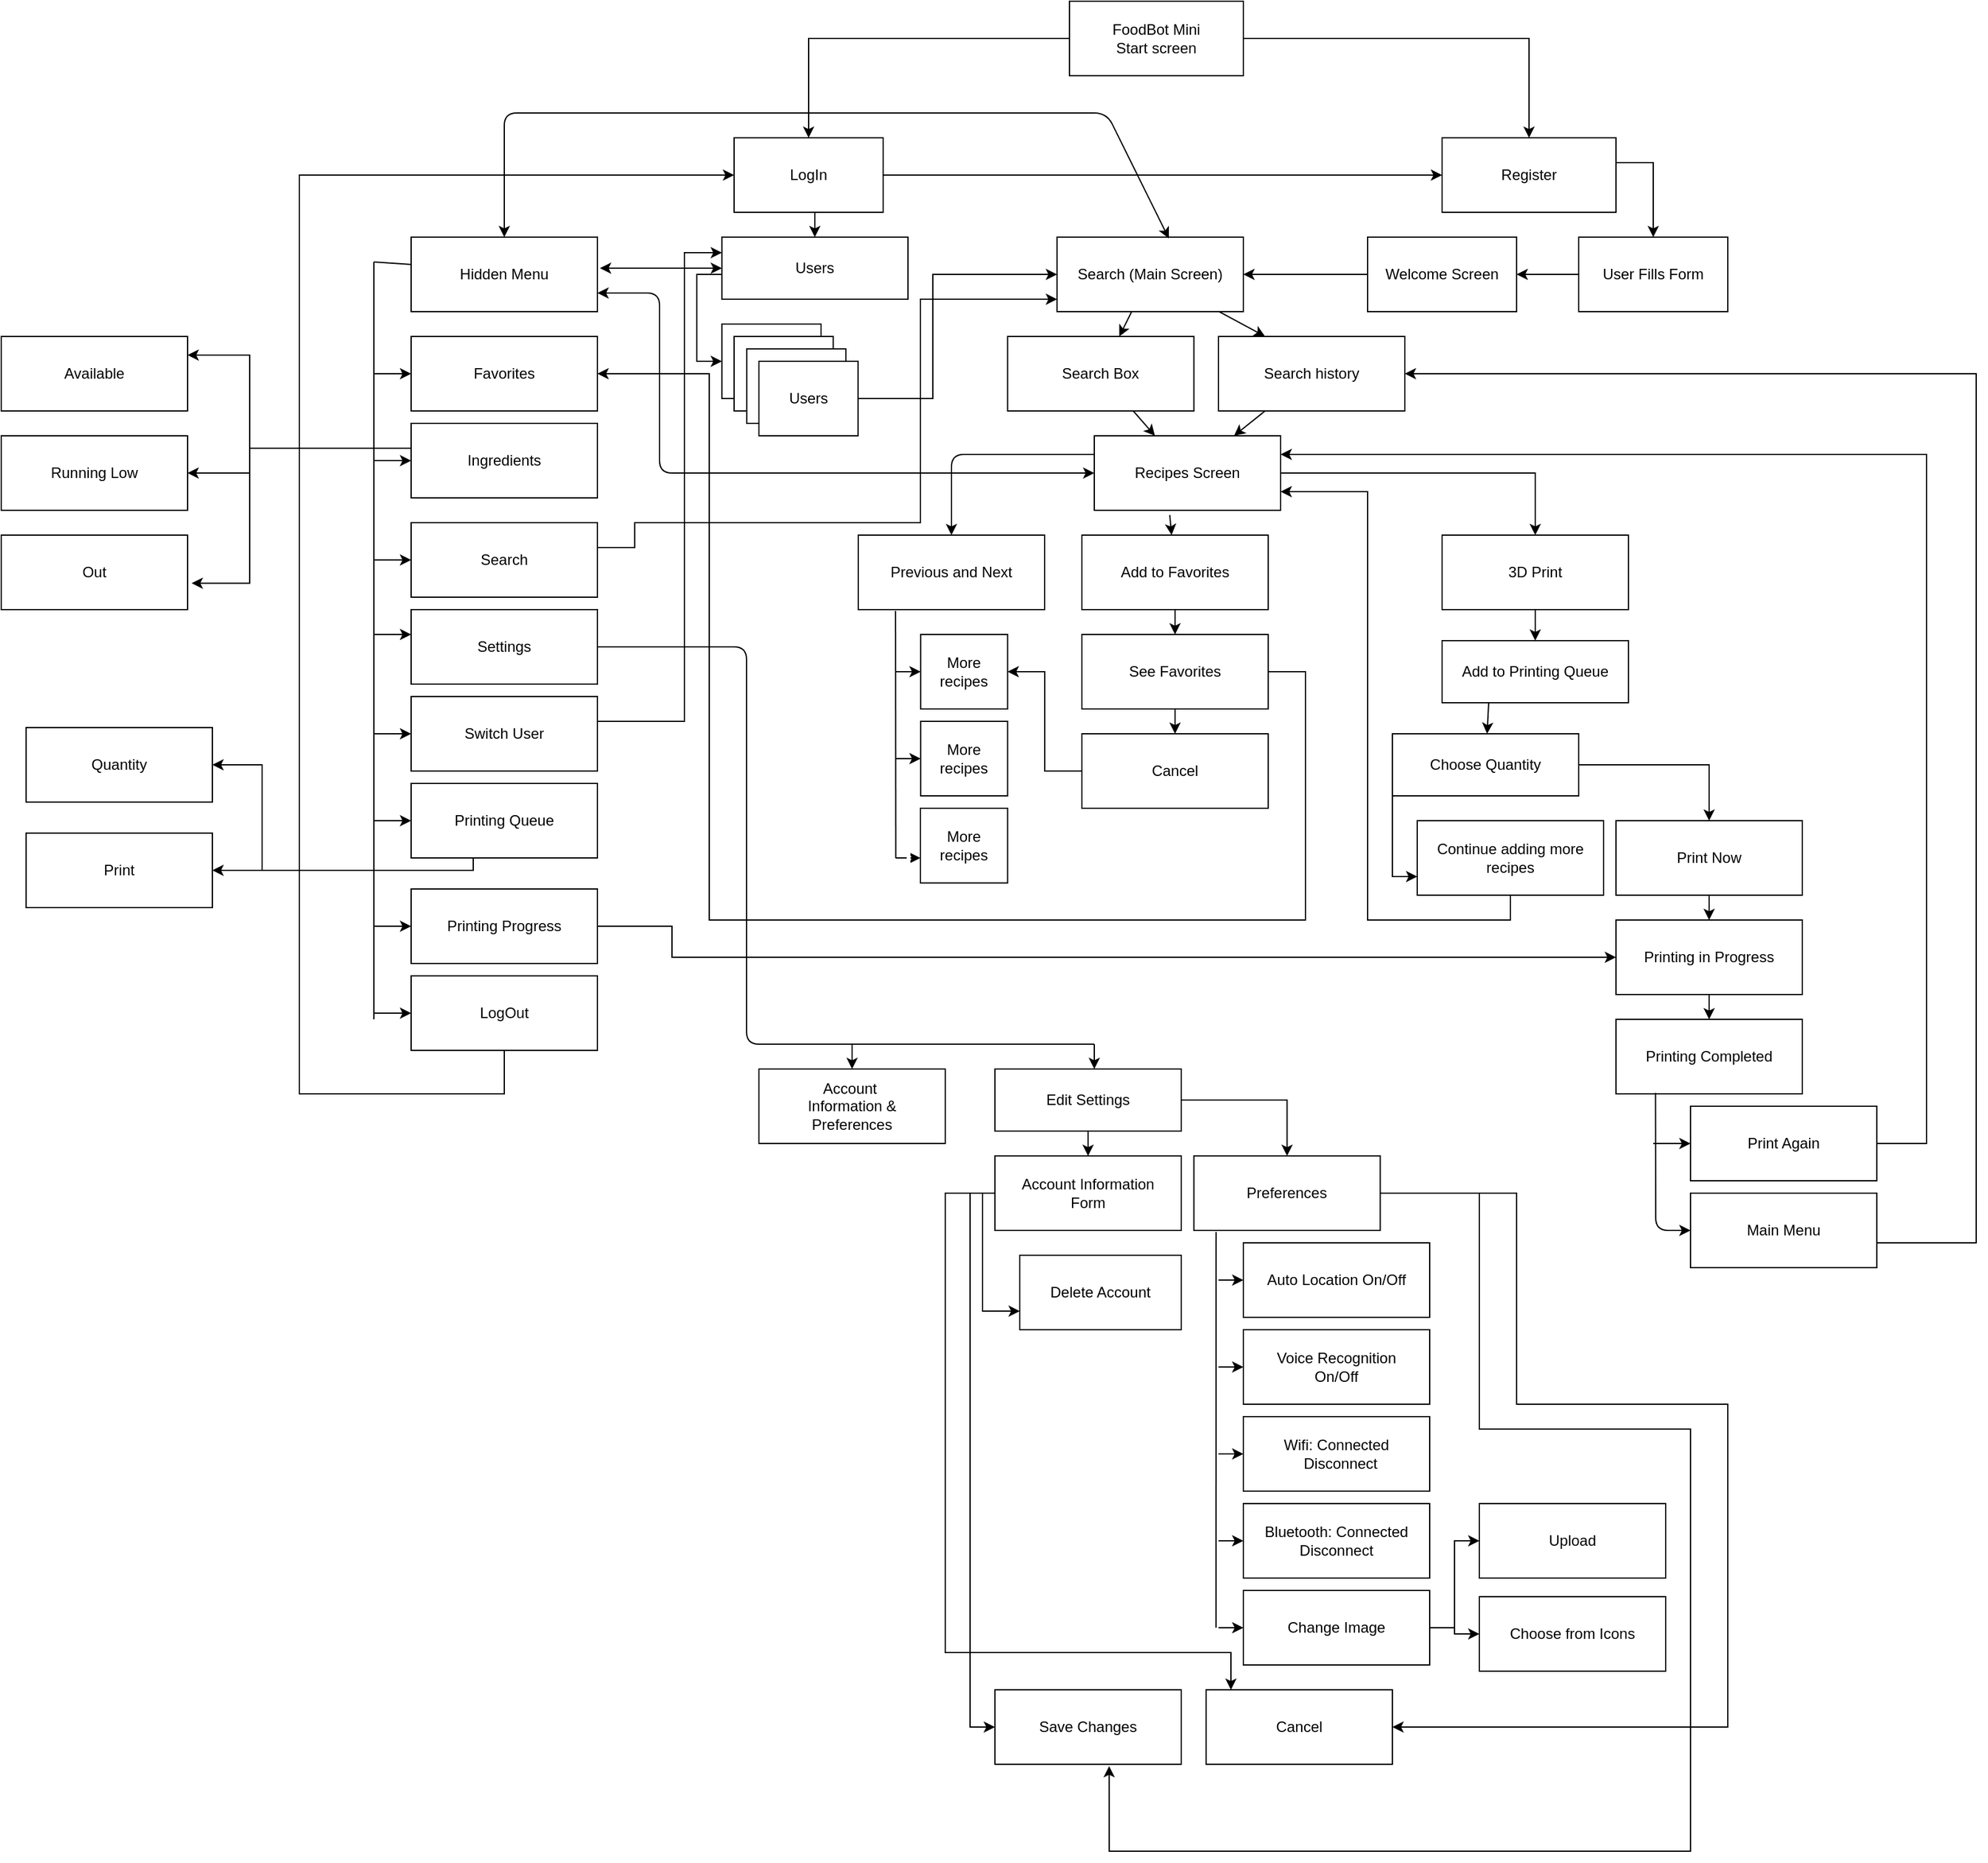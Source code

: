 <mxfile version="13.10.4" type="github" pages="2">
  <diagram id="LmRKK3PvB-i8iHBpK6P2" name="Page-2">
    <mxGraphModel dx="2170" dy="1724" grid="1" gridSize="10" guides="1" tooltips="1" connect="1" arrows="1" fold="1" page="1" pageScale="1" pageWidth="1100" pageHeight="850" math="0" shadow="0">
      <root>
        <mxCell id="KmR6hfnkJqVhASCbSWi3-0" />
        <mxCell id="KmR6hfnkJqVhASCbSWi3-1" parent="KmR6hfnkJqVhASCbSWi3-0" />
        <mxCell id="bJRQvzsolLCc_rSZNGnh-106" style="edgeStyle=orthogonalEdgeStyle;rounded=0;orthogonalLoop=1;jettySize=auto;html=1;" edge="1" parent="KmR6hfnkJqVhASCbSWi3-1" source="bJRQvzsolLCc_rSZNGnh-0" target="bJRQvzsolLCc_rSZNGnh-93">
          <mxGeometry relative="1" as="geometry">
            <Array as="points">
              <mxPoint x="515" y="110" />
              <mxPoint x="515" y="110" />
            </Array>
          </mxGeometry>
        </mxCell>
        <mxCell id="Da19G1KepFY5_RqIi6cU-11" style="edgeStyle=orthogonalEdgeStyle;rounded=0;orthogonalLoop=1;jettySize=auto;html=1;" edge="1" parent="KmR6hfnkJqVhASCbSWi3-1" source="bJRQvzsolLCc_rSZNGnh-0" target="Da19G1KepFY5_RqIi6cU-0">
          <mxGeometry relative="1" as="geometry" />
        </mxCell>
        <mxCell id="bJRQvzsolLCc_rSZNGnh-0" value="LogIn" style="rounded=0;whiteSpace=wrap;html=1;" vertex="1" parent="KmR6hfnkJqVhASCbSWi3-1">
          <mxGeometry x="450" y="40" width="120" height="60" as="geometry" />
        </mxCell>
        <mxCell id="bJRQvzsolLCc_rSZNGnh-1" value="Search (Main Screen)" style="rounded=0;whiteSpace=wrap;html=1;" vertex="1" parent="KmR6hfnkJqVhASCbSWi3-1">
          <mxGeometry x="710" y="120" width="150" height="60" as="geometry" />
        </mxCell>
        <mxCell id="bJRQvzsolLCc_rSZNGnh-2" value="Hidden Menu" style="rounded=0;whiteSpace=wrap;html=1;" vertex="1" parent="KmR6hfnkJqVhASCbSWi3-1">
          <mxGeometry x="190" y="120" width="150" height="60" as="geometry" />
        </mxCell>
        <mxCell id="bJRQvzsolLCc_rSZNGnh-3" value="Search history" style="rounded=0;whiteSpace=wrap;html=1;" vertex="1" parent="KmR6hfnkJqVhASCbSWi3-1">
          <mxGeometry x="840" y="200" width="150" height="60" as="geometry" />
        </mxCell>
        <mxCell id="bJRQvzsolLCc_rSZNGnh-4" value="Search Box" style="rounded=0;whiteSpace=wrap;html=1;" vertex="1" parent="KmR6hfnkJqVhASCbSWi3-1">
          <mxGeometry x="670.2" y="200" width="150" height="60" as="geometry" />
        </mxCell>
        <mxCell id="bJRQvzsolLCc_rSZNGnh-28" style="edgeStyle=orthogonalEdgeStyle;rounded=0;orthogonalLoop=1;jettySize=auto;html=1;exitX=1;exitY=0.5;exitDx=0;exitDy=0;" edge="1" parent="KmR6hfnkJqVhASCbSWi3-1" source="bJRQvzsolLCc_rSZNGnh-5" target="bJRQvzsolLCc_rSZNGnh-7">
          <mxGeometry relative="1" as="geometry" />
        </mxCell>
        <mxCell id="bJRQvzsolLCc_rSZNGnh-5" value="Recipes Screen" style="rounded=0;whiteSpace=wrap;html=1;" vertex="1" parent="KmR6hfnkJqVhASCbSWi3-1">
          <mxGeometry x="740" y="280" width="150" height="60" as="geometry" />
        </mxCell>
        <mxCell id="bJRQvzsolLCc_rSZNGnh-101" style="edgeStyle=orthogonalEdgeStyle;rounded=0;orthogonalLoop=1;jettySize=auto;html=1;" edge="1" parent="KmR6hfnkJqVhASCbSWi3-1" source="bJRQvzsolLCc_rSZNGnh-6" target="bJRQvzsolLCc_rSZNGnh-50">
          <mxGeometry relative="1" as="geometry" />
        </mxCell>
        <mxCell id="bJRQvzsolLCc_rSZNGnh-6" value="Add to Favorites" style="rounded=0;whiteSpace=wrap;html=1;" vertex="1" parent="KmR6hfnkJqVhASCbSWi3-1">
          <mxGeometry x="730" y="360" width="150" height="60" as="geometry" />
        </mxCell>
        <mxCell id="bJRQvzsolLCc_rSZNGnh-79" style="edgeStyle=orthogonalEdgeStyle;rounded=0;orthogonalLoop=1;jettySize=auto;html=1;" edge="1" parent="KmR6hfnkJqVhASCbSWi3-1" source="bJRQvzsolLCc_rSZNGnh-7" target="bJRQvzsolLCc_rSZNGnh-78">
          <mxGeometry relative="1" as="geometry" />
        </mxCell>
        <mxCell id="bJRQvzsolLCc_rSZNGnh-7" value="3D Print" style="rounded=0;whiteSpace=wrap;html=1;" vertex="1" parent="KmR6hfnkJqVhASCbSWi3-1">
          <mxGeometry x="1020" y="360" width="150" height="60" as="geometry" />
        </mxCell>
        <mxCell id="bJRQvzsolLCc_rSZNGnh-8" value="Previous and Next" style="rounded=0;whiteSpace=wrap;html=1;" vertex="1" parent="KmR6hfnkJqVhASCbSWi3-1">
          <mxGeometry x="550" y="360" width="150" height="60" as="geometry" />
        </mxCell>
        <mxCell id="bJRQvzsolLCc_rSZNGnh-9" value="More recipes" style="rounded=0;whiteSpace=wrap;html=1;" vertex="1" parent="KmR6hfnkJqVhASCbSWi3-1">
          <mxGeometry x="600.2" y="440" width="70" height="60" as="geometry" />
        </mxCell>
        <mxCell id="bJRQvzsolLCc_rSZNGnh-11" value="More recipes" style="rounded=0;whiteSpace=wrap;html=1;" vertex="1" parent="KmR6hfnkJqVhASCbSWi3-1">
          <mxGeometry x="600.2" y="510" width="70" height="60" as="geometry" />
        </mxCell>
        <mxCell id="bJRQvzsolLCc_rSZNGnh-12" value="More recipes" style="rounded=0;whiteSpace=wrap;html=1;" vertex="1" parent="KmR6hfnkJqVhASCbSWi3-1">
          <mxGeometry x="600" y="580" width="70.2" height="60.17" as="geometry" />
        </mxCell>
        <mxCell id="bJRQvzsolLCc_rSZNGnh-15" value="" style="endArrow=classic;html=1;exitX=0;exitY=0.25;exitDx=0;exitDy=0;entryX=0.5;entryY=0;entryDx=0;entryDy=0;" edge="1" parent="KmR6hfnkJqVhASCbSWi3-1" source="bJRQvzsolLCc_rSZNGnh-5" target="bJRQvzsolLCc_rSZNGnh-8">
          <mxGeometry width="50" height="50" relative="1" as="geometry">
            <mxPoint x="550" y="510" as="sourcePoint" />
            <mxPoint x="510" y="550" as="targetPoint" />
            <Array as="points">
              <mxPoint x="625" y="295" />
            </Array>
          </mxGeometry>
        </mxCell>
        <mxCell id="bJRQvzsolLCc_rSZNGnh-18" value="" style="endArrow=none;html=1;entryX=0.132;entryY=1.017;entryDx=0;entryDy=0;entryPerimeter=0;" edge="1" parent="KmR6hfnkJqVhASCbSWi3-1">
          <mxGeometry width="50" height="50" relative="1" as="geometry">
            <mxPoint x="580.2" y="620" as="sourcePoint" />
            <mxPoint x="580" y="421.02" as="targetPoint" />
          </mxGeometry>
        </mxCell>
        <mxCell id="bJRQvzsolLCc_rSZNGnh-19" value="" style="endArrow=classic;html=1;" edge="1" parent="KmR6hfnkJqVhASCbSWi3-1">
          <mxGeometry width="50" height="50" relative="1" as="geometry">
            <mxPoint x="580.2" y="540" as="sourcePoint" />
            <mxPoint x="600.2" y="540" as="targetPoint" />
          </mxGeometry>
        </mxCell>
        <mxCell id="bJRQvzsolLCc_rSZNGnh-20" value="&amp;nbsp;" style="endArrow=classic;html=1;" edge="1" parent="KmR6hfnkJqVhASCbSWi3-1">
          <mxGeometry width="50" height="50" relative="1" as="geometry">
            <mxPoint x="580" y="620" as="sourcePoint" />
            <mxPoint x="600" y="620" as="targetPoint" />
          </mxGeometry>
        </mxCell>
        <mxCell id="bJRQvzsolLCc_rSZNGnh-21" value="" style="endArrow=classic;html=1;" edge="1" parent="KmR6hfnkJqVhASCbSWi3-1" target="bJRQvzsolLCc_rSZNGnh-9">
          <mxGeometry width="50" height="50" relative="1" as="geometry">
            <mxPoint x="580.2" y="470" as="sourcePoint" />
            <mxPoint x="560.2" y="460" as="targetPoint" />
          </mxGeometry>
        </mxCell>
        <mxCell id="bJRQvzsolLCc_rSZNGnh-24" value="" style="endArrow=classic;html=1;" edge="1" parent="KmR6hfnkJqVhASCbSWi3-1" source="bJRQvzsolLCc_rSZNGnh-4" target="bJRQvzsolLCc_rSZNGnh-5">
          <mxGeometry width="50" height="50" relative="1" as="geometry">
            <mxPoint x="600" y="510" as="sourcePoint" />
            <mxPoint x="650" y="460" as="targetPoint" />
          </mxGeometry>
        </mxCell>
        <mxCell id="bJRQvzsolLCc_rSZNGnh-25" value="" style="endArrow=classic;html=1;" edge="1" parent="KmR6hfnkJqVhASCbSWi3-1" source="bJRQvzsolLCc_rSZNGnh-3" target="bJRQvzsolLCc_rSZNGnh-5">
          <mxGeometry width="50" height="50" relative="1" as="geometry">
            <mxPoint x="600" y="510" as="sourcePoint" />
            <mxPoint x="650" y="460" as="targetPoint" />
          </mxGeometry>
        </mxCell>
        <mxCell id="bJRQvzsolLCc_rSZNGnh-26" value="" style="endArrow=classic;html=1;" edge="1" parent="KmR6hfnkJqVhASCbSWi3-1" source="bJRQvzsolLCc_rSZNGnh-1" target="bJRQvzsolLCc_rSZNGnh-4">
          <mxGeometry width="50" height="50" relative="1" as="geometry">
            <mxPoint x="550" y="510" as="sourcePoint" />
            <mxPoint x="600" y="460" as="targetPoint" />
          </mxGeometry>
        </mxCell>
        <mxCell id="bJRQvzsolLCc_rSZNGnh-27" value="" style="endArrow=classic;html=1;exitX=0.405;exitY=1.063;exitDx=0;exitDy=0;exitPerimeter=0;" edge="1" parent="KmR6hfnkJqVhASCbSWi3-1" source="bJRQvzsolLCc_rSZNGnh-5" target="bJRQvzsolLCc_rSZNGnh-6">
          <mxGeometry width="50" height="50" relative="1" as="geometry">
            <mxPoint x="550" y="510" as="sourcePoint" />
            <mxPoint x="600" y="460" as="targetPoint" />
          </mxGeometry>
        </mxCell>
        <mxCell id="bJRQvzsolLCc_rSZNGnh-115" style="edgeStyle=orthogonalEdgeStyle;rounded=0;orthogonalLoop=1;jettySize=auto;html=1;exitX=1;exitY=0.5;exitDx=0;exitDy=0;" edge="1" parent="KmR6hfnkJqVhASCbSWi3-1" source="bJRQvzsolLCc_rSZNGnh-29" target="bJRQvzsolLCc_rSZNGnh-1">
          <mxGeometry relative="1" as="geometry">
            <Array as="points">
              <mxPoint x="370" y="370" />
              <mxPoint x="370" y="350" />
              <mxPoint x="600" y="350" />
              <mxPoint x="600" y="170" />
            </Array>
          </mxGeometry>
        </mxCell>
        <mxCell id="bJRQvzsolLCc_rSZNGnh-29" value="Search" style="rounded=0;whiteSpace=wrap;html=1;" vertex="1" parent="KmR6hfnkJqVhASCbSWi3-1">
          <mxGeometry x="190" y="350" width="150" height="60" as="geometry" />
        </mxCell>
        <mxCell id="bJRQvzsolLCc_rSZNGnh-30" value="Settings" style="rounded=0;whiteSpace=wrap;html=1;" vertex="1" parent="KmR6hfnkJqVhASCbSWi3-1">
          <mxGeometry x="190" y="420" width="150" height="60" as="geometry" />
        </mxCell>
        <mxCell id="bJRQvzsolLCc_rSZNGnh-31" value="Favorites" style="rounded=0;whiteSpace=wrap;html=1;" vertex="1" parent="KmR6hfnkJqVhASCbSWi3-1">
          <mxGeometry x="190" y="200" width="150" height="60" as="geometry" />
        </mxCell>
        <mxCell id="2R1bxhX4PakgP03k6btq-48" style="edgeStyle=orthogonalEdgeStyle;rounded=0;orthogonalLoop=1;jettySize=auto;html=1;entryX=1;entryY=0.25;entryDx=0;entryDy=0;fontColor=#FFFFFF;" edge="1" parent="KmR6hfnkJqVhASCbSWi3-1" source="bJRQvzsolLCc_rSZNGnh-32" target="2R1bxhX4PakgP03k6btq-46">
          <mxGeometry relative="1" as="geometry">
            <Array as="points">
              <mxPoint x="60" y="290" />
              <mxPoint x="60" y="215" />
            </Array>
          </mxGeometry>
        </mxCell>
        <mxCell id="2R1bxhX4PakgP03k6btq-49" style="edgeStyle=orthogonalEdgeStyle;rounded=0;orthogonalLoop=1;jettySize=auto;html=1;entryX=1;entryY=0.5;entryDx=0;entryDy=0;fontColor=#FFFFFF;" edge="1" parent="KmR6hfnkJqVhASCbSWi3-1" source="bJRQvzsolLCc_rSZNGnh-32" target="2R1bxhX4PakgP03k6btq-45">
          <mxGeometry relative="1" as="geometry">
            <Array as="points">
              <mxPoint x="60" y="290" />
              <mxPoint x="60" y="310" />
            </Array>
          </mxGeometry>
        </mxCell>
        <mxCell id="2R1bxhX4PakgP03k6btq-50" style="edgeStyle=orthogonalEdgeStyle;rounded=0;orthogonalLoop=1;jettySize=auto;html=1;entryX=1.022;entryY=0.645;entryDx=0;entryDy=0;entryPerimeter=0;fontColor=#FFFFFF;" edge="1" parent="KmR6hfnkJqVhASCbSWi3-1" source="bJRQvzsolLCc_rSZNGnh-32" target="2R1bxhX4PakgP03k6btq-47">
          <mxGeometry relative="1" as="geometry">
            <Array as="points">
              <mxPoint x="60" y="290" />
              <mxPoint x="60" y="399" />
            </Array>
          </mxGeometry>
        </mxCell>
        <mxCell id="bJRQvzsolLCc_rSZNGnh-32" value="Ingredients" style="rounded=0;whiteSpace=wrap;html=1;" vertex="1" parent="KmR6hfnkJqVhASCbSWi3-1">
          <mxGeometry x="190" y="270" width="150" height="60" as="geometry" />
        </mxCell>
        <mxCell id="bJRQvzsolLCc_rSZNGnh-112" style="edgeStyle=orthogonalEdgeStyle;rounded=0;orthogonalLoop=1;jettySize=auto;html=1;entryX=0;entryY=0.25;entryDx=0;entryDy=0;" edge="1" parent="KmR6hfnkJqVhASCbSWi3-1" source="bJRQvzsolLCc_rSZNGnh-33" target="bJRQvzsolLCc_rSZNGnh-93">
          <mxGeometry relative="1" as="geometry">
            <Array as="points">
              <mxPoint x="410" y="510" />
              <mxPoint x="410" y="133" />
            </Array>
          </mxGeometry>
        </mxCell>
        <mxCell id="bJRQvzsolLCc_rSZNGnh-33" value="Switch User" style="rounded=0;whiteSpace=wrap;html=1;" vertex="1" parent="KmR6hfnkJqVhASCbSWi3-1">
          <mxGeometry x="190" y="490" width="150" height="60" as="geometry" />
        </mxCell>
        <mxCell id="2R1bxhX4PakgP03k6btq-42" style="edgeStyle=orthogonalEdgeStyle;rounded=0;orthogonalLoop=1;jettySize=auto;html=1;fontColor=#FFFFFF;" edge="1" parent="KmR6hfnkJqVhASCbSWi3-1" source="bJRQvzsolLCc_rSZNGnh-34" target="2R1bxhX4PakgP03k6btq-41">
          <mxGeometry relative="1" as="geometry">
            <Array as="points">
              <mxPoint x="240" y="630" />
              <mxPoint x="70" y="630" />
              <mxPoint x="70" y="545" />
            </Array>
          </mxGeometry>
        </mxCell>
        <mxCell id="2R1bxhX4PakgP03k6btq-44" style="edgeStyle=orthogonalEdgeStyle;rounded=0;orthogonalLoop=1;jettySize=auto;html=1;exitX=1;exitY=0.5;exitDx=0;exitDy=0;fontColor=#FFFFFF;" edge="1" parent="KmR6hfnkJqVhASCbSWi3-1" source="bJRQvzsolLCc_rSZNGnh-34" target="2R1bxhX4PakgP03k6btq-43">
          <mxGeometry relative="1" as="geometry">
            <Array as="points">
              <mxPoint x="340" y="580" />
              <mxPoint x="240" y="580" />
              <mxPoint x="240" y="630" />
            </Array>
          </mxGeometry>
        </mxCell>
        <mxCell id="bJRQvzsolLCc_rSZNGnh-34" value="Printing Queue" style="rounded=0;whiteSpace=wrap;html=1;" vertex="1" parent="KmR6hfnkJqVhASCbSWi3-1">
          <mxGeometry x="190" y="560" width="150" height="60" as="geometry" />
        </mxCell>
        <mxCell id="bJRQvzsolLCc_rSZNGnh-87" style="edgeStyle=orthogonalEdgeStyle;rounded=0;orthogonalLoop=1;jettySize=auto;html=1;" edge="1" parent="KmR6hfnkJqVhASCbSWi3-1" source="bJRQvzsolLCc_rSZNGnh-35">
          <mxGeometry relative="1" as="geometry">
            <mxPoint x="450" y="70" as="targetPoint" />
            <Array as="points">
              <mxPoint x="100" y="810" />
              <mxPoint x="100" y="70" />
            </Array>
          </mxGeometry>
        </mxCell>
        <mxCell id="bJRQvzsolLCc_rSZNGnh-35" value="LogOut" style="rounded=0;whiteSpace=wrap;html=1;" vertex="1" parent="KmR6hfnkJqVhASCbSWi3-1">
          <mxGeometry x="190" y="715" width="150" height="60" as="geometry" />
        </mxCell>
        <mxCell id="bJRQvzsolLCc_rSZNGnh-37" value="" style="endArrow=none;html=1;entryX=0;entryY=0.367;entryDx=0;entryDy=0;entryPerimeter=0;" edge="1" parent="KmR6hfnkJqVhASCbSWi3-1" target="bJRQvzsolLCc_rSZNGnh-2">
          <mxGeometry width="50" height="50" relative="1" as="geometry">
            <mxPoint x="160" y="140" as="sourcePoint" />
            <mxPoint x="550" y="460" as="targetPoint" />
          </mxGeometry>
        </mxCell>
        <mxCell id="bJRQvzsolLCc_rSZNGnh-38" value="" style="endArrow=none;html=1;" edge="1" parent="KmR6hfnkJqVhASCbSWi3-1">
          <mxGeometry width="50" height="50" relative="1" as="geometry">
            <mxPoint x="160" y="750" as="sourcePoint" />
            <mxPoint x="160" y="140" as="targetPoint" />
          </mxGeometry>
        </mxCell>
        <mxCell id="bJRQvzsolLCc_rSZNGnh-39" value="" style="endArrow=classic;html=1;entryX=0;entryY=0.5;entryDx=0;entryDy=0;" edge="1" parent="KmR6hfnkJqVhASCbSWi3-1" target="bJRQvzsolLCc_rSZNGnh-35">
          <mxGeometry width="50" height="50" relative="1" as="geometry">
            <mxPoint x="160" y="745" as="sourcePoint" />
            <mxPoint x="190" y="578" as="targetPoint" />
          </mxGeometry>
        </mxCell>
        <mxCell id="bJRQvzsolLCc_rSZNGnh-40" value="" style="endArrow=classic;html=1;" edge="1" parent="KmR6hfnkJqVhASCbSWi3-1" target="bJRQvzsolLCc_rSZNGnh-34">
          <mxGeometry width="50" height="50" relative="1" as="geometry">
            <mxPoint x="160" y="590" as="sourcePoint" />
            <mxPoint x="550" y="460" as="targetPoint" />
          </mxGeometry>
        </mxCell>
        <mxCell id="bJRQvzsolLCc_rSZNGnh-41" value="" style="endArrow=classic;html=1;" edge="1" parent="KmR6hfnkJqVhASCbSWi3-1" target="bJRQvzsolLCc_rSZNGnh-33">
          <mxGeometry width="50" height="50" relative="1" as="geometry">
            <mxPoint x="160" y="520" as="sourcePoint" />
            <mxPoint x="550" y="460" as="targetPoint" />
          </mxGeometry>
        </mxCell>
        <mxCell id="bJRQvzsolLCc_rSZNGnh-42" value="" style="endArrow=classic;html=1;" edge="1" parent="KmR6hfnkJqVhASCbSWi3-1">
          <mxGeometry width="50" height="50" relative="1" as="geometry">
            <mxPoint x="160" y="440" as="sourcePoint" />
            <mxPoint x="190" y="440" as="targetPoint" />
          </mxGeometry>
        </mxCell>
        <mxCell id="bJRQvzsolLCc_rSZNGnh-43" value="" style="endArrow=classic;html=1;entryX=0;entryY=0.5;entryDx=0;entryDy=0;" edge="1" parent="KmR6hfnkJqVhASCbSWi3-1" target="bJRQvzsolLCc_rSZNGnh-29">
          <mxGeometry width="50" height="50" relative="1" as="geometry">
            <mxPoint x="160" y="380" as="sourcePoint" />
            <mxPoint x="550" y="460" as="targetPoint" />
          </mxGeometry>
        </mxCell>
        <mxCell id="bJRQvzsolLCc_rSZNGnh-44" value="" style="endArrow=classic;html=1;entryX=0;entryY=0.5;entryDx=0;entryDy=0;" edge="1" parent="KmR6hfnkJqVhASCbSWi3-1" target="bJRQvzsolLCc_rSZNGnh-32">
          <mxGeometry width="50" height="50" relative="1" as="geometry">
            <mxPoint x="160" y="300" as="sourcePoint" />
            <mxPoint x="550" y="460" as="targetPoint" />
          </mxGeometry>
        </mxCell>
        <mxCell id="bJRQvzsolLCc_rSZNGnh-45" value="" style="endArrow=classic;html=1;" edge="1" parent="KmR6hfnkJqVhASCbSWi3-1" target="bJRQvzsolLCc_rSZNGnh-31">
          <mxGeometry width="50" height="50" relative="1" as="geometry">
            <mxPoint x="160" y="230" as="sourcePoint" />
            <mxPoint x="550" y="460" as="targetPoint" />
          </mxGeometry>
        </mxCell>
        <mxCell id="bJRQvzsolLCc_rSZNGnh-60" style="edgeStyle=orthogonalEdgeStyle;rounded=0;orthogonalLoop=1;jettySize=auto;html=1;" edge="1" parent="KmR6hfnkJqVhASCbSWi3-1" source="bJRQvzsolLCc_rSZNGnh-48" target="bJRQvzsolLCc_rSZNGnh-49">
          <mxGeometry relative="1" as="geometry" />
        </mxCell>
        <mxCell id="bJRQvzsolLCc_rSZNGnh-48" value="Printing in Progress" style="rounded=0;whiteSpace=wrap;html=1;" vertex="1" parent="KmR6hfnkJqVhASCbSWi3-1">
          <mxGeometry x="1160" y="670" width="150" height="60" as="geometry" />
        </mxCell>
        <mxCell id="bJRQvzsolLCc_rSZNGnh-49" value="Printing Completed" style="rounded=0;whiteSpace=wrap;html=1;" vertex="1" parent="KmR6hfnkJqVhASCbSWi3-1">
          <mxGeometry x="1160" y="750" width="150" height="60" as="geometry" />
        </mxCell>
        <mxCell id="bJRQvzsolLCc_rSZNGnh-55" style="edgeStyle=orthogonalEdgeStyle;rounded=0;orthogonalLoop=1;jettySize=auto;html=1;" edge="1" parent="KmR6hfnkJqVhASCbSWi3-1" source="bJRQvzsolLCc_rSZNGnh-50" target="bJRQvzsolLCc_rSZNGnh-51">
          <mxGeometry relative="1" as="geometry" />
        </mxCell>
        <mxCell id="2R1bxhX4PakgP03k6btq-39" style="edgeStyle=orthogonalEdgeStyle;rounded=0;orthogonalLoop=1;jettySize=auto;html=1;entryX=1;entryY=0.5;entryDx=0;entryDy=0;fontColor=#FFFFFF;" edge="1" parent="KmR6hfnkJqVhASCbSWi3-1" source="bJRQvzsolLCc_rSZNGnh-50" target="bJRQvzsolLCc_rSZNGnh-31">
          <mxGeometry relative="1" as="geometry">
            <Array as="points">
              <mxPoint x="910" y="470" />
              <mxPoint x="910" y="670" />
              <mxPoint x="430" y="670" />
              <mxPoint x="430" y="230" />
            </Array>
          </mxGeometry>
        </mxCell>
        <mxCell id="bJRQvzsolLCc_rSZNGnh-50" value="See Favorites" style="rounded=0;whiteSpace=wrap;html=1;" vertex="1" parent="KmR6hfnkJqVhASCbSWi3-1">
          <mxGeometry x="730" y="440" width="150" height="60" as="geometry" />
        </mxCell>
        <mxCell id="bJRQvzsolLCc_rSZNGnh-52" style="edgeStyle=orthogonalEdgeStyle;rounded=0;orthogonalLoop=1;jettySize=auto;html=1;entryX=1;entryY=0.5;entryDx=0;entryDy=0;" edge="1" parent="KmR6hfnkJqVhASCbSWi3-1" source="bJRQvzsolLCc_rSZNGnh-51" target="bJRQvzsolLCc_rSZNGnh-9">
          <mxGeometry relative="1" as="geometry" />
        </mxCell>
        <mxCell id="bJRQvzsolLCc_rSZNGnh-51" value="Cancel" style="rounded=0;whiteSpace=wrap;html=1;" vertex="1" parent="KmR6hfnkJqVhASCbSWi3-1">
          <mxGeometry x="730" y="520" width="150" height="60" as="geometry" />
        </mxCell>
        <mxCell id="bJRQvzsolLCc_rSZNGnh-76" style="edgeStyle=orthogonalEdgeStyle;rounded=0;orthogonalLoop=1;jettySize=auto;html=1;exitX=0;exitY=1;exitDx=0;exitDy=0;entryX=0;entryY=0.75;entryDx=0;entryDy=0;" edge="1" parent="KmR6hfnkJqVhASCbSWi3-1" source="bJRQvzsolLCc_rSZNGnh-57" target="bJRQvzsolLCc_rSZNGnh-74">
          <mxGeometry relative="1" as="geometry" />
        </mxCell>
        <mxCell id="bJRQvzsolLCc_rSZNGnh-77" style="edgeStyle=orthogonalEdgeStyle;rounded=0;orthogonalLoop=1;jettySize=auto;html=1;" edge="1" parent="KmR6hfnkJqVhASCbSWi3-1" source="bJRQvzsolLCc_rSZNGnh-57" target="bJRQvzsolLCc_rSZNGnh-73">
          <mxGeometry relative="1" as="geometry" />
        </mxCell>
        <mxCell id="bJRQvzsolLCc_rSZNGnh-57" value="Choose Quantity" style="rounded=0;whiteSpace=wrap;html=1;" vertex="1" parent="KmR6hfnkJqVhASCbSWi3-1">
          <mxGeometry x="980" y="520" width="150" height="50" as="geometry" />
        </mxCell>
        <mxCell id="bJRQvzsolLCc_rSZNGnh-103" style="edgeStyle=orthogonalEdgeStyle;rounded=0;orthogonalLoop=1;jettySize=auto;html=1;entryX=1;entryY=0.25;entryDx=0;entryDy=0;" edge="1" parent="KmR6hfnkJqVhASCbSWi3-1" source="bJRQvzsolLCc_rSZNGnh-61" target="bJRQvzsolLCc_rSZNGnh-5">
          <mxGeometry relative="1" as="geometry">
            <Array as="points">
              <mxPoint x="1410" y="850" />
              <mxPoint x="1410" y="295" />
            </Array>
          </mxGeometry>
        </mxCell>
        <mxCell id="bJRQvzsolLCc_rSZNGnh-61" value="Print Again" style="rounded=0;whiteSpace=wrap;html=1;" vertex="1" parent="KmR6hfnkJqVhASCbSWi3-1">
          <mxGeometry x="1220" y="820" width="150" height="60" as="geometry" />
        </mxCell>
        <mxCell id="bJRQvzsolLCc_rSZNGnh-102" style="edgeStyle=orthogonalEdgeStyle;rounded=0;orthogonalLoop=1;jettySize=auto;html=1;entryX=1;entryY=0.5;entryDx=0;entryDy=0;" edge="1" parent="KmR6hfnkJqVhASCbSWi3-1" source="bJRQvzsolLCc_rSZNGnh-62" target="bJRQvzsolLCc_rSZNGnh-3">
          <mxGeometry relative="1" as="geometry">
            <Array as="points">
              <mxPoint x="1450" y="930" />
              <mxPoint x="1450" y="230" />
            </Array>
          </mxGeometry>
        </mxCell>
        <mxCell id="bJRQvzsolLCc_rSZNGnh-62" value="Main Menu" style="rounded=0;whiteSpace=wrap;html=1;" vertex="1" parent="KmR6hfnkJqVhASCbSWi3-1">
          <mxGeometry x="1220" y="890" width="150" height="60" as="geometry" />
        </mxCell>
        <mxCell id="bJRQvzsolLCc_rSZNGnh-69" value="" style="endArrow=classic;html=1;entryX=0;entryY=0.5;entryDx=0;entryDy=0;" edge="1" parent="KmR6hfnkJqVhASCbSWi3-1" target="bJRQvzsolLCc_rSZNGnh-61">
          <mxGeometry width="50" height="50" relative="1" as="geometry">
            <mxPoint x="1190" y="850" as="sourcePoint" />
            <mxPoint x="1210" y="850" as="targetPoint" />
          </mxGeometry>
        </mxCell>
        <mxCell id="bJRQvzsolLCc_rSZNGnh-71" value="" style="endArrow=classic;html=1;entryX=0;entryY=0.5;entryDx=0;entryDy=0;exitX=0.212;exitY=0.988;exitDx=0;exitDy=0;exitPerimeter=0;" edge="1" parent="KmR6hfnkJqVhASCbSWi3-1" source="bJRQvzsolLCc_rSZNGnh-49" target="bJRQvzsolLCc_rSZNGnh-62">
          <mxGeometry width="50" height="50" relative="1" as="geometry">
            <mxPoint x="840" y="670" as="sourcePoint" />
            <mxPoint x="890" y="620" as="targetPoint" />
            <Array as="points">
              <mxPoint x="1192" y="920" />
            </Array>
          </mxGeometry>
        </mxCell>
        <mxCell id="bJRQvzsolLCc_rSZNGnh-83" style="edgeStyle=orthogonalEdgeStyle;rounded=0;orthogonalLoop=1;jettySize=auto;html=1;" edge="1" parent="KmR6hfnkJqVhASCbSWi3-1" source="bJRQvzsolLCc_rSZNGnh-73" target="bJRQvzsolLCc_rSZNGnh-48">
          <mxGeometry relative="1" as="geometry" />
        </mxCell>
        <mxCell id="bJRQvzsolLCc_rSZNGnh-73" value="Print Now" style="rounded=0;whiteSpace=wrap;html=1;" vertex="1" parent="KmR6hfnkJqVhASCbSWi3-1">
          <mxGeometry x="1160" y="590" width="150" height="60" as="geometry" />
        </mxCell>
        <mxCell id="bJRQvzsolLCc_rSZNGnh-85" style="edgeStyle=orthogonalEdgeStyle;rounded=0;orthogonalLoop=1;jettySize=auto;html=1;entryX=1;entryY=0.75;entryDx=0;entryDy=0;" edge="1" parent="KmR6hfnkJqVhASCbSWi3-1" source="bJRQvzsolLCc_rSZNGnh-74" target="bJRQvzsolLCc_rSZNGnh-5">
          <mxGeometry relative="1" as="geometry">
            <Array as="points">
              <mxPoint x="1075" y="670" />
              <mxPoint x="960" y="670" />
              <mxPoint x="960" y="325" />
            </Array>
          </mxGeometry>
        </mxCell>
        <mxCell id="bJRQvzsolLCc_rSZNGnh-74" value="Continue adding more recipes" style="rounded=0;whiteSpace=wrap;html=1;" vertex="1" parent="KmR6hfnkJqVhASCbSWi3-1">
          <mxGeometry x="1000" y="590" width="150" height="60" as="geometry" />
        </mxCell>
        <mxCell id="bJRQvzsolLCc_rSZNGnh-78" value="Add to Printing Queue" style="rounded=0;whiteSpace=wrap;html=1;" vertex="1" parent="KmR6hfnkJqVhASCbSWi3-1">
          <mxGeometry x="1020" y="445" width="150" height="50" as="geometry" />
        </mxCell>
        <mxCell id="bJRQvzsolLCc_rSZNGnh-82" value="" style="endArrow=classic;html=1;exitX=0.25;exitY=1;exitDx=0;exitDy=0;" edge="1" parent="KmR6hfnkJqVhASCbSWi3-1" source="bJRQvzsolLCc_rSZNGnh-78" target="bJRQvzsolLCc_rSZNGnh-57">
          <mxGeometry width="50" height="50" relative="1" as="geometry">
            <mxPoint x="840" y="520" as="sourcePoint" />
            <mxPoint x="890" y="470" as="targetPoint" />
          </mxGeometry>
        </mxCell>
        <mxCell id="bJRQvzsolLCc_rSZNGnh-92" value="" style="endArrow=classic;html=1;entryX=0.25;entryY=0;entryDx=0;entryDy=0;" edge="1" parent="KmR6hfnkJqVhASCbSWi3-1" source="bJRQvzsolLCc_rSZNGnh-1" target="bJRQvzsolLCc_rSZNGnh-3">
          <mxGeometry width="50" height="50" relative="1" as="geometry">
            <mxPoint x="900" y="690" as="sourcePoint" />
            <mxPoint x="950" y="640" as="targetPoint" />
          </mxGeometry>
        </mxCell>
        <mxCell id="bJRQvzsolLCc_rSZNGnh-100" style="edgeStyle=orthogonalEdgeStyle;rounded=0;orthogonalLoop=1;jettySize=auto;html=1;entryX=0;entryY=0.5;entryDx=0;entryDy=0;" edge="1" parent="KmR6hfnkJqVhASCbSWi3-1" source="bJRQvzsolLCc_rSZNGnh-93" target="bJRQvzsolLCc_rSZNGnh-95">
          <mxGeometry relative="1" as="geometry">
            <Array as="points">
              <mxPoint x="420" y="150" />
              <mxPoint x="420" y="220" />
            </Array>
          </mxGeometry>
        </mxCell>
        <mxCell id="bJRQvzsolLCc_rSZNGnh-93" value="Users" style="rounded=0;whiteSpace=wrap;html=1;" vertex="1" parent="KmR6hfnkJqVhASCbSWi3-1">
          <mxGeometry x="440.2" y="120" width="149.8" height="50" as="geometry" />
        </mxCell>
        <mxCell id="bJRQvzsolLCc_rSZNGnh-95" value="Users1" style="rounded=0;whiteSpace=wrap;html=1;" vertex="1" parent="KmR6hfnkJqVhASCbSWi3-1">
          <mxGeometry x="440.2" y="190" width="79.8" height="60" as="geometry" />
        </mxCell>
        <mxCell id="bJRQvzsolLCc_rSZNGnh-96" value="Users2" style="rounded=0;whiteSpace=wrap;html=1;" vertex="1" parent="KmR6hfnkJqVhASCbSWi3-1">
          <mxGeometry x="450" y="200" width="79.8" height="60" as="geometry" />
        </mxCell>
        <mxCell id="bJRQvzsolLCc_rSZNGnh-97" value="Users2" style="rounded=0;whiteSpace=wrap;html=1;" vertex="1" parent="KmR6hfnkJqVhASCbSWi3-1">
          <mxGeometry x="460.2" y="210" width="79.8" height="60" as="geometry" />
        </mxCell>
        <mxCell id="bJRQvzsolLCc_rSZNGnh-99" style="edgeStyle=orthogonalEdgeStyle;rounded=0;orthogonalLoop=1;jettySize=auto;html=1;entryX=0;entryY=0.5;entryDx=0;entryDy=0;" edge="1" parent="KmR6hfnkJqVhASCbSWi3-1" source="bJRQvzsolLCc_rSZNGnh-98" target="bJRQvzsolLCc_rSZNGnh-1">
          <mxGeometry relative="1" as="geometry">
            <Array as="points">
              <mxPoint x="610" y="250" />
              <mxPoint x="610" y="150" />
            </Array>
          </mxGeometry>
        </mxCell>
        <mxCell id="bJRQvzsolLCc_rSZNGnh-98" value="Users" style="rounded=0;whiteSpace=wrap;html=1;" vertex="1" parent="KmR6hfnkJqVhASCbSWi3-1">
          <mxGeometry x="470" y="220" width="79.8" height="60" as="geometry" />
        </mxCell>
        <mxCell id="bJRQvzsolLCc_rSZNGnh-111" style="edgeStyle=orthogonalEdgeStyle;rounded=0;orthogonalLoop=1;jettySize=auto;html=1;entryX=0;entryY=0.5;entryDx=0;entryDy=0;" edge="1" parent="KmR6hfnkJqVhASCbSWi3-1" source="bJRQvzsolLCc_rSZNGnh-108" target="bJRQvzsolLCc_rSZNGnh-48">
          <mxGeometry relative="1" as="geometry">
            <Array as="points">
              <mxPoint x="400" y="675" />
              <mxPoint x="400" y="700" />
            </Array>
          </mxGeometry>
        </mxCell>
        <mxCell id="bJRQvzsolLCc_rSZNGnh-108" value="Printing Progress" style="rounded=0;whiteSpace=wrap;html=1;" vertex="1" parent="KmR6hfnkJqVhASCbSWi3-1">
          <mxGeometry x="190" y="645" width="150" height="60" as="geometry" />
        </mxCell>
        <mxCell id="bJRQvzsolLCc_rSZNGnh-109" value="" style="endArrow=classic;html=1;entryX=0;entryY=0.5;entryDx=0;entryDy=0;" edge="1" parent="KmR6hfnkJqVhASCbSWi3-1" target="bJRQvzsolLCc_rSZNGnh-108">
          <mxGeometry width="50" height="50" relative="1" as="geometry">
            <mxPoint x="160" y="675" as="sourcePoint" />
            <mxPoint x="510" y="440" as="targetPoint" />
          </mxGeometry>
        </mxCell>
        <mxCell id="bJRQvzsolLCc_rSZNGnh-113" value="" style="endArrow=classic;startArrow=classic;html=1;entryX=0;entryY=0.5;entryDx=0;entryDy=0;" edge="1" parent="KmR6hfnkJqVhASCbSWi3-1" target="bJRQvzsolLCc_rSZNGnh-93">
          <mxGeometry width="50" height="50" relative="1" as="geometry">
            <mxPoint x="342" y="145" as="sourcePoint" />
            <mxPoint x="480" y="360" as="targetPoint" />
          </mxGeometry>
        </mxCell>
        <mxCell id="bJRQvzsolLCc_rSZNGnh-114" value="" style="endArrow=classic;startArrow=classic;html=1;entryX=0.6;entryY=0.017;entryDx=0;entryDy=0;entryPerimeter=0;" edge="1" parent="KmR6hfnkJqVhASCbSWi3-1" source="bJRQvzsolLCc_rSZNGnh-2" target="bJRQvzsolLCc_rSZNGnh-1">
          <mxGeometry width="50" height="50" relative="1" as="geometry">
            <mxPoint x="430" y="410" as="sourcePoint" />
            <mxPoint x="480" y="360" as="targetPoint" />
            <Array as="points">
              <mxPoint x="265" y="20" />
              <mxPoint x="750" y="20" />
            </Array>
          </mxGeometry>
        </mxCell>
        <mxCell id="bJRQvzsolLCc_rSZNGnh-116" value="" style="endArrow=classic;startArrow=classic;html=1;exitX=1;exitY=0.75;exitDx=0;exitDy=0;entryX=0;entryY=0.5;entryDx=0;entryDy=0;" edge="1" parent="KmR6hfnkJqVhASCbSWi3-1" source="bJRQvzsolLCc_rSZNGnh-2" target="bJRQvzsolLCc_rSZNGnh-5">
          <mxGeometry width="50" height="50" relative="1" as="geometry">
            <mxPoint x="520" y="420" as="sourcePoint" />
            <mxPoint x="570" y="370" as="targetPoint" />
            <Array as="points">
              <mxPoint x="390" y="165" />
              <mxPoint x="390" y="310" />
            </Array>
          </mxGeometry>
        </mxCell>
        <mxCell id="Da19G1KepFY5_RqIi6cU-4" style="edgeStyle=orthogonalEdgeStyle;rounded=0;orthogonalLoop=1;jettySize=auto;html=1;" edge="1" parent="KmR6hfnkJqVhASCbSWi3-1" source="Da19G1KepFY5_RqIi6cU-0" target="Da19G1KepFY5_RqIi6cU-1">
          <mxGeometry relative="1" as="geometry">
            <Array as="points">
              <mxPoint x="1190" y="60" />
            </Array>
          </mxGeometry>
        </mxCell>
        <mxCell id="Da19G1KepFY5_RqIi6cU-0" value="Register" style="rounded=0;whiteSpace=wrap;html=1;" vertex="1" parent="KmR6hfnkJqVhASCbSWi3-1">
          <mxGeometry x="1020" y="40" width="140" height="60" as="geometry" />
        </mxCell>
        <mxCell id="Da19G1KepFY5_RqIi6cU-6" style="edgeStyle=orthogonalEdgeStyle;rounded=0;orthogonalLoop=1;jettySize=auto;html=1;entryX=1;entryY=0.5;entryDx=0;entryDy=0;" edge="1" parent="KmR6hfnkJqVhASCbSWi3-1" source="Da19G1KepFY5_RqIi6cU-1" target="Da19G1KepFY5_RqIi6cU-3">
          <mxGeometry relative="1" as="geometry" />
        </mxCell>
        <mxCell id="Da19G1KepFY5_RqIi6cU-1" value="User Fills Form" style="rounded=0;whiteSpace=wrap;html=1;" vertex="1" parent="KmR6hfnkJqVhASCbSWi3-1">
          <mxGeometry x="1130" y="120" width="120" height="60" as="geometry" />
        </mxCell>
        <mxCell id="Da19G1KepFY5_RqIi6cU-7" style="edgeStyle=orthogonalEdgeStyle;rounded=0;orthogonalLoop=1;jettySize=auto;html=1;" edge="1" parent="KmR6hfnkJqVhASCbSWi3-1" source="Da19G1KepFY5_RqIi6cU-3" target="bJRQvzsolLCc_rSZNGnh-1">
          <mxGeometry relative="1" as="geometry" />
        </mxCell>
        <mxCell id="Da19G1KepFY5_RqIi6cU-3" value="Welcome Screen" style="rounded=0;whiteSpace=wrap;html=1;" vertex="1" parent="KmR6hfnkJqVhASCbSWi3-1">
          <mxGeometry x="960" y="120" width="120" height="60" as="geometry" />
        </mxCell>
        <mxCell id="Da19G1KepFY5_RqIi6cU-9" style="edgeStyle=orthogonalEdgeStyle;rounded=0;orthogonalLoop=1;jettySize=auto;html=1;" edge="1" parent="KmR6hfnkJqVhASCbSWi3-1" source="Da19G1KepFY5_RqIi6cU-8" target="bJRQvzsolLCc_rSZNGnh-0">
          <mxGeometry relative="1" as="geometry" />
        </mxCell>
        <mxCell id="Da19G1KepFY5_RqIi6cU-10" style="edgeStyle=orthogonalEdgeStyle;rounded=0;orthogonalLoop=1;jettySize=auto;html=1;" edge="1" parent="KmR6hfnkJqVhASCbSWi3-1" source="Da19G1KepFY5_RqIi6cU-8" target="Da19G1KepFY5_RqIi6cU-0">
          <mxGeometry relative="1" as="geometry" />
        </mxCell>
        <mxCell id="Da19G1KepFY5_RqIi6cU-8" value="FoodBot Mini&lt;br&gt;Start screen" style="rounded=0;whiteSpace=wrap;html=1;" vertex="1" parent="KmR6hfnkJqVhASCbSWi3-1">
          <mxGeometry x="720" y="-70" width="140" height="60" as="geometry" />
        </mxCell>
        <mxCell id="2R1bxhX4PakgP03k6btq-1" value="Account&amp;nbsp;&lt;br&gt;Information &amp;amp;&lt;br&gt;Preferences" style="rounded=0;whiteSpace=wrap;html=1;" vertex="1" parent="KmR6hfnkJqVhASCbSWi3-1">
          <mxGeometry x="470" y="790" width="150" height="60" as="geometry" />
        </mxCell>
        <mxCell id="2R1bxhX4PakgP03k6btq-19" style="edgeStyle=orthogonalEdgeStyle;rounded=0;orthogonalLoop=1;jettySize=auto;html=1;fontColor=#FFFFFF;" edge="1" parent="KmR6hfnkJqVhASCbSWi3-1" source="2R1bxhX4PakgP03k6btq-4" target="2R1bxhX4PakgP03k6btq-17">
          <mxGeometry relative="1" as="geometry" />
        </mxCell>
        <mxCell id="2R1bxhX4PakgP03k6btq-20" style="edgeStyle=orthogonalEdgeStyle;rounded=0;orthogonalLoop=1;jettySize=auto;html=1;fontColor=#FFFFFF;" edge="1" parent="KmR6hfnkJqVhASCbSWi3-1" source="2R1bxhX4PakgP03k6btq-4" target="2R1bxhX4PakgP03k6btq-18">
          <mxGeometry relative="1" as="geometry" />
        </mxCell>
        <mxCell id="2R1bxhX4PakgP03k6btq-4" value="Edit Settings" style="rounded=0;whiteSpace=wrap;html=1;" vertex="1" parent="KmR6hfnkJqVhASCbSWi3-1">
          <mxGeometry x="660" y="790" width="150" height="50" as="geometry" />
        </mxCell>
        <mxCell id="2R1bxhX4PakgP03k6btq-5" value="" style="endArrow=none;html=1;fontColor=#FFFFFF;exitX=1;exitY=0.5;exitDx=0;exitDy=0;" edge="1" parent="KmR6hfnkJqVhASCbSWi3-1" source="bJRQvzsolLCc_rSZNGnh-30">
          <mxGeometry width="50" height="50" relative="1" as="geometry">
            <mxPoint x="660" y="820" as="sourcePoint" />
            <mxPoint x="740" y="770" as="targetPoint" />
            <Array as="points">
              <mxPoint x="460" y="450" />
              <mxPoint x="460" y="770" />
            </Array>
          </mxGeometry>
        </mxCell>
        <mxCell id="2R1bxhX4PakgP03k6btq-6" value="" style="endArrow=classic;html=1;fontColor=#FFFFFF;" edge="1" parent="KmR6hfnkJqVhASCbSWi3-1">
          <mxGeometry width="50" height="50" relative="1" as="geometry">
            <mxPoint x="740" y="770" as="sourcePoint" />
            <mxPoint x="740" y="790" as="targetPoint" />
          </mxGeometry>
        </mxCell>
        <mxCell id="2R1bxhX4PakgP03k6btq-9" value="" style="endArrow=classic;html=1;fontColor=#FFFFFF;" edge="1" parent="KmR6hfnkJqVhASCbSWi3-1" target="2R1bxhX4PakgP03k6btq-1">
          <mxGeometry width="50" height="50" relative="1" as="geometry">
            <mxPoint x="545" y="770" as="sourcePoint" />
            <mxPoint x="710" y="770" as="targetPoint" />
          </mxGeometry>
        </mxCell>
        <mxCell id="2R1bxhX4PakgP03k6btq-31" style="edgeStyle=orthogonalEdgeStyle;rounded=0;orthogonalLoop=1;jettySize=auto;html=1;entryX=0;entryY=0.5;entryDx=0;entryDy=0;fontColor=#FFFFFF;" edge="1" parent="KmR6hfnkJqVhASCbSWi3-1" source="2R1bxhX4PakgP03k6btq-10" target="2R1bxhX4PakgP03k6btq-29">
          <mxGeometry relative="1" as="geometry" />
        </mxCell>
        <mxCell id="2R1bxhX4PakgP03k6btq-32" style="edgeStyle=orthogonalEdgeStyle;rounded=0;orthogonalLoop=1;jettySize=auto;html=1;fontColor=#FFFFFF;" edge="1" parent="KmR6hfnkJqVhASCbSWi3-1" source="2R1bxhX4PakgP03k6btq-10" target="2R1bxhX4PakgP03k6btq-30">
          <mxGeometry relative="1" as="geometry" />
        </mxCell>
        <mxCell id="2R1bxhX4PakgP03k6btq-10" value="Change Image" style="rounded=0;whiteSpace=wrap;html=1;" vertex="1" parent="KmR6hfnkJqVhASCbSWi3-1">
          <mxGeometry x="860" y="1210" width="150" height="60" as="geometry" />
        </mxCell>
        <mxCell id="2R1bxhX4PakgP03k6btq-11" value="Auto Location On/Off" style="rounded=0;whiteSpace=wrap;html=1;" vertex="1" parent="KmR6hfnkJqVhASCbSWi3-1">
          <mxGeometry x="860" y="930" width="150" height="60" as="geometry" />
        </mxCell>
        <mxCell id="2R1bxhX4PakgP03k6btq-12" style="edgeStyle=orthogonalEdgeStyle;rounded=0;orthogonalLoop=1;jettySize=auto;html=1;exitX=0.5;exitY=1;exitDx=0;exitDy=0;fontColor=#FFFFFF;" edge="1" parent="KmR6hfnkJqVhASCbSWi3-1" source="2R1bxhX4PakgP03k6btq-11" target="2R1bxhX4PakgP03k6btq-11">
          <mxGeometry relative="1" as="geometry" />
        </mxCell>
        <mxCell id="2R1bxhX4PakgP03k6btq-13" value="Voice Recognition&lt;br&gt;On/Off" style="rounded=0;whiteSpace=wrap;html=1;" vertex="1" parent="KmR6hfnkJqVhASCbSWi3-1">
          <mxGeometry x="860" y="1000" width="150" height="60" as="geometry" />
        </mxCell>
        <mxCell id="2R1bxhX4PakgP03k6btq-14" value="Wifi: Connected&lt;br&gt;&amp;nbsp; Disconnect" style="rounded=0;whiteSpace=wrap;html=1;" vertex="1" parent="KmR6hfnkJqVhASCbSWi3-1">
          <mxGeometry x="860" y="1070" width="150" height="60" as="geometry" />
        </mxCell>
        <mxCell id="2R1bxhX4PakgP03k6btq-15" value="Bluetooth: Connected&lt;br&gt;Disconnect" style="rounded=0;whiteSpace=wrap;html=1;" vertex="1" parent="KmR6hfnkJqVhASCbSWi3-1">
          <mxGeometry x="860" y="1140" width="150" height="60" as="geometry" />
        </mxCell>
        <mxCell id="2R1bxhX4PakgP03k6btq-22" style="edgeStyle=orthogonalEdgeStyle;rounded=0;orthogonalLoop=1;jettySize=auto;html=1;entryX=0;entryY=0.75;entryDx=0;entryDy=0;fontColor=#FFFFFF;" edge="1" parent="KmR6hfnkJqVhASCbSWi3-1" source="2R1bxhX4PakgP03k6btq-17" target="2R1bxhX4PakgP03k6btq-21">
          <mxGeometry relative="1" as="geometry">
            <Array as="points">
              <mxPoint x="650" y="890" />
              <mxPoint x="650" y="985" />
            </Array>
          </mxGeometry>
        </mxCell>
        <mxCell id="2R1bxhX4PakgP03k6btq-35" style="edgeStyle=orthogonalEdgeStyle;rounded=0;orthogonalLoop=1;jettySize=auto;html=1;fontColor=#FFFFFF;" edge="1" parent="KmR6hfnkJqVhASCbSWi3-1" source="2R1bxhX4PakgP03k6btq-17" target="2R1bxhX4PakgP03k6btq-33">
          <mxGeometry relative="1" as="geometry">
            <Array as="points">
              <mxPoint x="640" y="890" />
              <mxPoint x="640" y="1320" />
            </Array>
          </mxGeometry>
        </mxCell>
        <mxCell id="2R1bxhX4PakgP03k6btq-36" style="edgeStyle=orthogonalEdgeStyle;rounded=0;orthogonalLoop=1;jettySize=auto;html=1;fontColor=#FFFFFF;" edge="1" parent="KmR6hfnkJqVhASCbSWi3-1" source="2R1bxhX4PakgP03k6btq-17" target="2R1bxhX4PakgP03k6btq-34">
          <mxGeometry relative="1" as="geometry">
            <Array as="points">
              <mxPoint x="620" y="890" />
              <mxPoint x="620" y="1260" />
              <mxPoint x="850" y="1260" />
            </Array>
          </mxGeometry>
        </mxCell>
        <mxCell id="2R1bxhX4PakgP03k6btq-17" value="Account Information&lt;br&gt;Form" style="rounded=0;whiteSpace=wrap;html=1;" vertex="1" parent="KmR6hfnkJqVhASCbSWi3-1">
          <mxGeometry x="660" y="860" width="150" height="60" as="geometry" />
        </mxCell>
        <mxCell id="2R1bxhX4PakgP03k6btq-37" style="edgeStyle=orthogonalEdgeStyle;rounded=0;orthogonalLoop=1;jettySize=auto;html=1;entryX=0.613;entryY=1.024;entryDx=0;entryDy=0;entryPerimeter=0;fontColor=#FFFFFF;" edge="1" parent="KmR6hfnkJqVhASCbSWi3-1" source="2R1bxhX4PakgP03k6btq-18" target="2R1bxhX4PakgP03k6btq-33">
          <mxGeometry relative="1" as="geometry">
            <Array as="points">
              <mxPoint x="1050" y="890" />
              <mxPoint x="1050" y="1080" />
              <mxPoint x="1220" y="1080" />
              <mxPoint x="1220" y="1420" />
              <mxPoint x="752" y="1420" />
            </Array>
          </mxGeometry>
        </mxCell>
        <mxCell id="2R1bxhX4PakgP03k6btq-38" style="edgeStyle=orthogonalEdgeStyle;rounded=0;orthogonalLoop=1;jettySize=auto;html=1;fontColor=#FFFFFF;" edge="1" parent="KmR6hfnkJqVhASCbSWi3-1" source="2R1bxhX4PakgP03k6btq-18" target="2R1bxhX4PakgP03k6btq-34">
          <mxGeometry relative="1" as="geometry">
            <Array as="points">
              <mxPoint x="1080" y="890" />
              <mxPoint x="1080" y="1060" />
              <mxPoint x="1250" y="1060" />
              <mxPoint x="1250" y="1320" />
            </Array>
          </mxGeometry>
        </mxCell>
        <mxCell id="2R1bxhX4PakgP03k6btq-18" value="Preferences" style="rounded=0;whiteSpace=wrap;html=1;" vertex="1" parent="KmR6hfnkJqVhASCbSWi3-1">
          <mxGeometry x="820.2" y="860" width="150" height="60" as="geometry" />
        </mxCell>
        <mxCell id="2R1bxhX4PakgP03k6btq-21" value="Delete Account" style="rounded=0;whiteSpace=wrap;html=1;" vertex="1" parent="KmR6hfnkJqVhASCbSWi3-1">
          <mxGeometry x="680" y="940" width="130" height="60" as="geometry" />
        </mxCell>
        <mxCell id="2R1bxhX4PakgP03k6btq-23" value="" style="endArrow=none;html=1;fontColor=#FFFFFF;entryX=0.119;entryY=1.021;entryDx=0;entryDy=0;entryPerimeter=0;" edge="1" parent="KmR6hfnkJqVhASCbSWi3-1" target="2R1bxhX4PakgP03k6btq-18">
          <mxGeometry width="50" height="50" relative="1" as="geometry">
            <mxPoint x="838" y="1240" as="sourcePoint" />
            <mxPoint x="750" y="930" as="targetPoint" />
          </mxGeometry>
        </mxCell>
        <mxCell id="2R1bxhX4PakgP03k6btq-24" value="" style="endArrow=classic;html=1;fontColor=#FFFFFF;entryX=0;entryY=0.5;entryDx=0;entryDy=0;" edge="1" parent="KmR6hfnkJqVhASCbSWi3-1" target="2R1bxhX4PakgP03k6btq-10">
          <mxGeometry width="50" height="50" relative="1" as="geometry">
            <mxPoint x="840" y="1240" as="sourcePoint" />
            <mxPoint x="750" y="930" as="targetPoint" />
          </mxGeometry>
        </mxCell>
        <mxCell id="2R1bxhX4PakgP03k6btq-25" value="" style="endArrow=classic;html=1;fontColor=#FFFFFF;entryX=0;entryY=0.5;entryDx=0;entryDy=0;" edge="1" parent="KmR6hfnkJqVhASCbSWi3-1" target="2R1bxhX4PakgP03k6btq-15">
          <mxGeometry width="50" height="50" relative="1" as="geometry">
            <mxPoint x="840" y="1170" as="sourcePoint" />
            <mxPoint x="750" y="930" as="targetPoint" />
          </mxGeometry>
        </mxCell>
        <mxCell id="2R1bxhX4PakgP03k6btq-26" value="" style="endArrow=classic;html=1;fontColor=#FFFFFF;entryX=0;entryY=0.5;entryDx=0;entryDy=0;" edge="1" parent="KmR6hfnkJqVhASCbSWi3-1" target="2R1bxhX4PakgP03k6btq-14">
          <mxGeometry width="50" height="50" relative="1" as="geometry">
            <mxPoint x="840" y="1100" as="sourcePoint" />
            <mxPoint x="750" y="930" as="targetPoint" />
          </mxGeometry>
        </mxCell>
        <mxCell id="2R1bxhX4PakgP03k6btq-27" value="" style="endArrow=classic;html=1;fontColor=#FFFFFF;entryX=0;entryY=0.5;entryDx=0;entryDy=0;" edge="1" parent="KmR6hfnkJqVhASCbSWi3-1" target="2R1bxhX4PakgP03k6btq-13">
          <mxGeometry width="50" height="50" relative="1" as="geometry">
            <mxPoint x="840" y="1030" as="sourcePoint" />
            <mxPoint x="750" y="930" as="targetPoint" />
          </mxGeometry>
        </mxCell>
        <mxCell id="2R1bxhX4PakgP03k6btq-28" value="" style="endArrow=classic;html=1;fontColor=#FFFFFF;entryX=0;entryY=0.5;entryDx=0;entryDy=0;" edge="1" parent="KmR6hfnkJqVhASCbSWi3-1" target="2R1bxhX4PakgP03k6btq-11">
          <mxGeometry width="50" height="50" relative="1" as="geometry">
            <mxPoint x="840" y="960" as="sourcePoint" />
            <mxPoint x="750" y="930" as="targetPoint" />
          </mxGeometry>
        </mxCell>
        <mxCell id="2R1bxhX4PakgP03k6btq-29" value="Upload" style="rounded=0;whiteSpace=wrap;html=1;" vertex="1" parent="KmR6hfnkJqVhASCbSWi3-1">
          <mxGeometry x="1050" y="1140" width="150" height="60" as="geometry" />
        </mxCell>
        <mxCell id="2R1bxhX4PakgP03k6btq-30" value="Choose from Icons" style="rounded=0;whiteSpace=wrap;html=1;" vertex="1" parent="KmR6hfnkJqVhASCbSWi3-1">
          <mxGeometry x="1050" y="1215" width="150" height="60" as="geometry" />
        </mxCell>
        <mxCell id="2R1bxhX4PakgP03k6btq-33" value="Save Changes" style="rounded=0;whiteSpace=wrap;html=1;" vertex="1" parent="KmR6hfnkJqVhASCbSWi3-1">
          <mxGeometry x="660" y="1290" width="150" height="60" as="geometry" />
        </mxCell>
        <mxCell id="2R1bxhX4PakgP03k6btq-34" value="Cancel" style="rounded=0;whiteSpace=wrap;html=1;" vertex="1" parent="KmR6hfnkJqVhASCbSWi3-1">
          <mxGeometry x="830" y="1290" width="150" height="60" as="geometry" />
        </mxCell>
        <mxCell id="2R1bxhX4PakgP03k6btq-41" value="Quantity" style="rounded=0;whiteSpace=wrap;html=1;" vertex="1" parent="KmR6hfnkJqVhASCbSWi3-1">
          <mxGeometry x="-120" y="515" width="150" height="60" as="geometry" />
        </mxCell>
        <mxCell id="2R1bxhX4PakgP03k6btq-43" value="Print" style="rounded=0;whiteSpace=wrap;html=1;" vertex="1" parent="KmR6hfnkJqVhASCbSWi3-1">
          <mxGeometry x="-120" y="600" width="150" height="60" as="geometry" />
        </mxCell>
        <mxCell id="2R1bxhX4PakgP03k6btq-45" value="Running Low" style="rounded=0;whiteSpace=wrap;html=1;" vertex="1" parent="KmR6hfnkJqVhASCbSWi3-1">
          <mxGeometry x="-140" y="280" width="150" height="60" as="geometry" />
        </mxCell>
        <mxCell id="2R1bxhX4PakgP03k6btq-46" value="Available" style="rounded=0;whiteSpace=wrap;html=1;" vertex="1" parent="KmR6hfnkJqVhASCbSWi3-1">
          <mxGeometry x="-140" y="200" width="150" height="60" as="geometry" />
        </mxCell>
        <mxCell id="2R1bxhX4PakgP03k6btq-47" value="Out" style="rounded=0;whiteSpace=wrap;html=1;" vertex="1" parent="KmR6hfnkJqVhASCbSWi3-1">
          <mxGeometry x="-140" y="360" width="150" height="60" as="geometry" />
        </mxCell>
      </root>
    </mxGraphModel>
  </diagram>
  <diagram id="L9ISaFAZq46-ed6UgayT" name="Page-3">
    <mxGraphModel dx="1383" dy="2011" grid="1" gridSize="10" guides="1" tooltips="1" connect="1" arrows="1" fold="1" page="1" pageScale="1" pageWidth="1100" pageHeight="850" math="0" shadow="0">
      <root>
        <mxCell id="ZQFnYJXDpmsfhzi_7xz_-0" />
        <mxCell id="ZQFnYJXDpmsfhzi_7xz_-1" parent="ZQFnYJXDpmsfhzi_7xz_-0" />
        <mxCell id="hOeiYGEEd2lNkrISIDKO-1" value="" style="rounded=1;whiteSpace=wrap;html=1;fillColor=#d5e8d4;strokeColor=#82b366;" vertex="1" parent="ZQFnYJXDpmsfhzi_7xz_-1">
          <mxGeometry x="77.5" y="-820" width="190" height="250" as="geometry" />
        </mxCell>
        <mxCell id="hOeiYGEEd2lNkrISIDKO-0" value="&lt;b&gt;FoodBot Mini&lt;br&gt;start screen&lt;/b&gt;" style="rounded=0;whiteSpace=wrap;html=1;fillColor=#d5e8d4;strokeColor=#82b366;" vertex="1" parent="ZQFnYJXDpmsfhzi_7xz_-1">
          <mxGeometry x="120" y="-790" width="105" height="50" as="geometry" />
        </mxCell>
        <mxCell id="hOeiYGEEd2lNkrISIDKO-3" value="LogIn" style="rounded=0;whiteSpace=wrap;html=1;strokeColor=none;" vertex="1" parent="ZQFnYJXDpmsfhzi_7xz_-1">
          <mxGeometry x="120" y="-720" width="105" height="50" as="geometry" />
        </mxCell>
        <mxCell id="hOeiYGEEd2lNkrISIDKO-4" value="Register" style="rounded=0;whiteSpace=wrap;html=1;strokeColor=none;" vertex="1" parent="ZQFnYJXDpmsfhzi_7xz_-1">
          <mxGeometry x="120" y="-650" width="105" height="50" as="geometry" />
        </mxCell>
        <mxCell id="hOeiYGEEd2lNkrISIDKO-27" value="" style="group" vertex="1" connectable="0" parent="ZQFnYJXDpmsfhzi_7xz_-1">
          <mxGeometry x="500" y="-820" width="190" height="240" as="geometry" />
        </mxCell>
        <mxCell id="hOeiYGEEd2lNkrISIDKO-14" value="" style="rounded=1;whiteSpace=wrap;html=1;fillColor=#e1d5e7;strokeColor=#9673a6;" vertex="1" parent="hOeiYGEEd2lNkrISIDKO-27">
          <mxGeometry width="190" height="240" as="geometry" />
        </mxCell>
        <mxCell id="hOeiYGEEd2lNkrISIDKO-15" value="&lt;b&gt;Register&lt;/b&gt;" style="rounded=0;whiteSpace=wrap;html=1;fillColor=#e1d5e7;strokeColor=#9673a6;" vertex="1" parent="hOeiYGEEd2lNkrISIDKO-27">
          <mxGeometry x="42.5" y="30" width="105" height="50" as="geometry" />
        </mxCell>
        <mxCell id="hOeiYGEEd2lNkrISIDKO-16" value="Form" style="rounded=0;whiteSpace=wrap;html=1;strokeColor=none;" vertex="1" parent="hOeiYGEEd2lNkrISIDKO-27">
          <mxGeometry x="42.5" y="100" width="105" height="50" as="geometry" />
        </mxCell>
        <mxCell id="hOeiYGEEd2lNkrISIDKO-17" value="Register" style="rounded=0;whiteSpace=wrap;html=1;strokeColor=none;" vertex="1" parent="hOeiYGEEd2lNkrISIDKO-27">
          <mxGeometry x="42.5" y="160" width="105" height="50" as="geometry" />
        </mxCell>
        <mxCell id="hOeiYGEEd2lNkrISIDKO-28" value="" style="group" vertex="1" connectable="0" parent="ZQFnYJXDpmsfhzi_7xz_-1">
          <mxGeometry x="290" y="-820" width="190" height="360" as="geometry" />
        </mxCell>
        <mxCell id="hOeiYGEEd2lNkrISIDKO-6" value="" style="rounded=1;whiteSpace=wrap;html=1;fillColor=#dae8fc;strokeColor=#6c8ebf;" vertex="1" parent="hOeiYGEEd2lNkrISIDKO-28">
          <mxGeometry width="190" height="360" as="geometry" />
        </mxCell>
        <mxCell id="hOeiYGEEd2lNkrISIDKO-7" value="&lt;b&gt;LogIn&lt;/b&gt;" style="rounded=0;whiteSpace=wrap;html=1;fillColor=#dae8fc;strokeColor=#6c8ebf;" vertex="1" parent="hOeiYGEEd2lNkrISIDKO-28">
          <mxGeometry x="42.5" y="30" width="105" height="50" as="geometry" />
        </mxCell>
        <mxCell id="hOeiYGEEd2lNkrISIDKO-8" value="LogIn button" style="rounded=0;whiteSpace=wrap;html=1;strokeColor=none;" vertex="1" parent="hOeiYGEEd2lNkrISIDKO-28">
          <mxGeometry x="42.5" y="160" width="105" height="50" as="geometry" />
        </mxCell>
        <mxCell id="hOeiYGEEd2lNkrISIDKO-9" value="Register" style="rounded=0;whiteSpace=wrap;html=1;strokeColor=none;" vertex="1" parent="hOeiYGEEd2lNkrISIDKO-28">
          <mxGeometry x="42.5" y="280" width="105" height="50" as="geometry" />
        </mxCell>
        <mxCell id="hOeiYGEEd2lNkrISIDKO-10" value="Forgot Password" style="rounded=0;whiteSpace=wrap;html=1;strokeColor=none;" vertex="1" parent="hOeiYGEEd2lNkrISIDKO-28">
          <mxGeometry x="42.5" y="220" width="105" height="50" as="geometry" />
        </mxCell>
        <mxCell id="hOeiYGEEd2lNkrISIDKO-13" value="Form" style="rounded=0;whiteSpace=wrap;html=1;strokeColor=none;" vertex="1" parent="hOeiYGEEd2lNkrISIDKO-28">
          <mxGeometry x="42.5" y="100" width="105" height="50" as="geometry" />
        </mxCell>
        <mxCell id="hOeiYGEEd2lNkrISIDKO-65" value="" style="group" vertex="1" connectable="0" parent="ZQFnYJXDpmsfhzi_7xz_-1">
          <mxGeometry x="730" y="-820" width="190" height="470" as="geometry" />
        </mxCell>
        <mxCell id="hOeiYGEEd2lNkrISIDKO-31" value="" style="rounded=1;whiteSpace=wrap;html=1;fillColor=#ffe6cc;strokeColor=#d79b00;" vertex="1" parent="hOeiYGEEd2lNkrISIDKO-65">
          <mxGeometry width="190" height="350" as="geometry" />
        </mxCell>
        <mxCell id="hOeiYGEEd2lNkrISIDKO-32" value="&lt;b&gt;Users&lt;/b&gt;&lt;br&gt;(Switch users)" style="rounded=0;whiteSpace=wrap;html=1;fillColor=#ffe6cc;strokeColor=#d79b00;" vertex="1" parent="hOeiYGEEd2lNkrISIDKO-65">
          <mxGeometry x="42.5" y="30" width="105" height="50" as="geometry" />
        </mxCell>
        <mxCell id="hOeiYGEEd2lNkrISIDKO-33" value="User1" style="rounded=0;whiteSpace=wrap;html=1;strokeColor=none;" vertex="1" parent="hOeiYGEEd2lNkrISIDKO-65">
          <mxGeometry x="42.5" y="100" width="105" height="50" as="geometry" />
        </mxCell>
        <mxCell id="hOeiYGEEd2lNkrISIDKO-34" value="User2" style="rounded=0;whiteSpace=wrap;html=1;strokeColor=none;" vertex="1" parent="hOeiYGEEd2lNkrISIDKO-65">
          <mxGeometry x="42.5" y="160" width="105" height="50" as="geometry" />
        </mxCell>
        <mxCell id="hOeiYGEEd2lNkrISIDKO-35" value="User3" style="rounded=0;whiteSpace=wrap;html=1;strokeColor=none;" vertex="1" parent="hOeiYGEEd2lNkrISIDKO-65">
          <mxGeometry x="42.5" y="220" width="105" height="50" as="geometry" />
        </mxCell>
        <mxCell id="hOeiYGEEd2lNkrISIDKO-36" value="User4" style="rounded=0;whiteSpace=wrap;html=1;strokeColor=none;" vertex="1" parent="hOeiYGEEd2lNkrISIDKO-65">
          <mxGeometry x="42.5" y="280" width="105" height="50" as="geometry" />
        </mxCell>
        <mxCell id="hOeiYGEEd2lNkrISIDKO-70" value="" style="rounded=1;whiteSpace=wrap;html=1;fillColor=#fad9d5;strokeColor=#ae4132;" vertex="1" parent="ZQFnYJXDpmsfhzi_7xz_-1">
          <mxGeometry x="1440" y="-820" width="190" height="430" as="geometry" />
        </mxCell>
        <mxCell id="hOeiYGEEd2lNkrISIDKO-71" value="&lt;b&gt;Favorites&lt;/b&gt;" style="rounded=0;whiteSpace=wrap;html=1;fillColor=#fad9d5;strokeColor=#ae4132;" vertex="1" parent="ZQFnYJXDpmsfhzi_7xz_-1">
          <mxGeometry x="1482.5" y="-790" width="105" height="50" as="geometry" />
        </mxCell>
        <mxCell id="hOeiYGEEd2lNkrISIDKO-72" value="Recipe 1" style="rounded=0;whiteSpace=wrap;html=1;strokeColor=none;" vertex="1" parent="ZQFnYJXDpmsfhzi_7xz_-1">
          <mxGeometry x="1482.5" y="-720" width="105" height="50" as="geometry" />
        </mxCell>
        <mxCell id="hOeiYGEEd2lNkrISIDKO-73" value="Recipe 2" style="rounded=0;whiteSpace=wrap;html=1;strokeColor=none;" vertex="1" parent="ZQFnYJXDpmsfhzi_7xz_-1">
          <mxGeometry x="1482.5" y="-660" width="105" height="50" as="geometry" />
        </mxCell>
        <mxCell id="hOeiYGEEd2lNkrISIDKO-74" value="Recipe 3" style="rounded=0;whiteSpace=wrap;html=1;strokeColor=none;" vertex="1" parent="ZQFnYJXDpmsfhzi_7xz_-1">
          <mxGeometry x="1482.5" y="-600" width="105" height="50" as="geometry" />
        </mxCell>
        <mxCell id="hOeiYGEEd2lNkrISIDKO-75" value="Edit Favorites" style="rounded=0;whiteSpace=wrap;html=1;strokeColor=none;" vertex="1" parent="ZQFnYJXDpmsfhzi_7xz_-1">
          <mxGeometry x="1482.5" y="-520" width="105" height="50" as="geometry" />
        </mxCell>
        <mxCell id="oK5Izi5BsoriWey2qque-1" value="" style="rounded=1;whiteSpace=wrap;html=1;fillColor=#fad9d5;strokeColor=#ae4132;" vertex="1" parent="ZQFnYJXDpmsfhzi_7xz_-1">
          <mxGeometry x="1440" y="-360" width="190" height="290" as="geometry" />
        </mxCell>
        <mxCell id="oK5Izi5BsoriWey2qque-2" value="&lt;b&gt;Edit Favorites&lt;/b&gt;" style="rounded=0;whiteSpace=wrap;html=1;fillColor=#fad9d5;strokeColor=#ae4132;" vertex="1" parent="ZQFnYJXDpmsfhzi_7xz_-1">
          <mxGeometry x="1482.5" y="-330" width="105" height="50" as="geometry" />
        </mxCell>
        <mxCell id="oK5Izi5BsoriWey2qque-3" value="Remove Recipe&amp;nbsp; (-)" style="rounded=0;whiteSpace=wrap;html=1;strokeColor=none;" vertex="1" parent="ZQFnYJXDpmsfhzi_7xz_-1">
          <mxGeometry x="1476.25" y="-270" width="117.5" height="50" as="geometry" />
        </mxCell>
        <mxCell id="oK5Izi5BsoriWey2qque-6" value="Undo" style="rounded=0;whiteSpace=wrap;html=1;strokeColor=none;" vertex="1" parent="ZQFnYJXDpmsfhzi_7xz_-1">
          <mxGeometry x="1482.5" y="-210" width="107.5" height="50" as="geometry" />
        </mxCell>
        <mxCell id="hOeiYGEEd2lNkrISIDKO-20" value="" style="rounded=1;whiteSpace=wrap;html=1;fillColor=#fff2cc;strokeColor=#d6b656;" vertex="1" parent="ZQFnYJXDpmsfhzi_7xz_-1">
          <mxGeometry x="960" y="-820" width="190" height="350" as="geometry" />
        </mxCell>
        <mxCell id="hOeiYGEEd2lNkrISIDKO-21" value="&lt;b&gt;Search&lt;/b&gt;&lt;br&gt;(Main Menu)" style="rounded=0;whiteSpace=wrap;html=1;fillColor=#fff2cc;strokeColor=#d6b656;" vertex="1" parent="ZQFnYJXDpmsfhzi_7xz_-1">
          <mxGeometry x="1002.5" y="-790" width="105" height="50" as="geometry" />
        </mxCell>
        <mxCell id="hOeiYGEEd2lNkrISIDKO-22" value="Search TextBox" style="rounded=0;whiteSpace=wrap;html=1;strokeColor=none;" vertex="1" parent="ZQFnYJXDpmsfhzi_7xz_-1">
          <mxGeometry x="1002.5" y="-720" width="105" height="50" as="geometry" />
        </mxCell>
        <mxCell id="hOeiYGEEd2lNkrISIDKO-23" value="Search History" style="rounded=0;whiteSpace=wrap;html=1;strokeColor=none;" vertex="1" parent="ZQFnYJXDpmsfhzi_7xz_-1">
          <mxGeometry x="1002.5" y="-660" width="105" height="50" as="geometry" />
        </mxCell>
        <mxCell id="hOeiYGEEd2lNkrISIDKO-24" value="Search button" style="rounded=0;whiteSpace=wrap;html=1;strokeColor=none;" vertex="1" parent="ZQFnYJXDpmsfhzi_7xz_-1">
          <mxGeometry x="1002.5" y="-600" width="105" height="50" as="geometry" />
        </mxCell>
        <mxCell id="hOeiYGEEd2lNkrISIDKO-25" value="Hidden Menu" style="rounded=0;whiteSpace=wrap;html=1;fillColor=#fad7ac;strokeColor=none;" vertex="1" parent="ZQFnYJXDpmsfhzi_7xz_-1">
          <mxGeometry x="1002.5" y="-520" width="105" height="30" as="geometry" />
        </mxCell>
        <mxCell id="hOeiYGEEd2lNkrISIDKO-45" value="" style="rounded=1;whiteSpace=wrap;html=1;fillColor=#b0e3e6;strokeColor=#0e8088;" vertex="1" parent="ZQFnYJXDpmsfhzi_7xz_-1">
          <mxGeometry x="1200" y="-820" width="190" height="350" as="geometry" />
        </mxCell>
        <mxCell id="hOeiYGEEd2lNkrISIDKO-46" value="&lt;b&gt;Recipes&amp;nbsp;&lt;br&gt;(&lt;/b&gt;search results)" style="rounded=0;whiteSpace=wrap;html=1;fillColor=#b0e3e6;strokeColor=#0e8088;" vertex="1" parent="ZQFnYJXDpmsfhzi_7xz_-1">
          <mxGeometry x="1242.5" y="-790" width="105" height="50" as="geometry" />
        </mxCell>
        <mxCell id="hOeiYGEEd2lNkrISIDKO-47" value="Recipe 1" style="rounded=0;whiteSpace=wrap;html=1;strokeColor=none;" vertex="1" parent="ZQFnYJXDpmsfhzi_7xz_-1">
          <mxGeometry x="1242.5" y="-720" width="105" height="50" as="geometry" />
        </mxCell>
        <mxCell id="hOeiYGEEd2lNkrISIDKO-48" value="Previous" style="rounded=0;whiteSpace=wrap;html=1;strokeColor=none;" vertex="1" parent="ZQFnYJXDpmsfhzi_7xz_-1">
          <mxGeometry x="1242.5" y="-660" width="105" height="50" as="geometry" />
        </mxCell>
        <mxCell id="hOeiYGEEd2lNkrISIDKO-49" value="Next" style="rounded=0;whiteSpace=wrap;html=1;strokeColor=none;" vertex="1" parent="ZQFnYJXDpmsfhzi_7xz_-1">
          <mxGeometry x="1242.5" y="-600" width="105" height="50" as="geometry" />
        </mxCell>
        <mxCell id="oK5Izi5BsoriWey2qque-19" value="Hidden Menu" style="rounded=0;whiteSpace=wrap;html=1;fillColor=#fad7ac;strokeColor=none;" vertex="1" parent="ZQFnYJXDpmsfhzi_7xz_-1">
          <mxGeometry x="1242.5" y="-530" width="105" height="30" as="geometry" />
        </mxCell>
        <mxCell id="oK5Izi5BsoriWey2qque-21" value="Hidden Menu" style="rounded=0;whiteSpace=wrap;html=1;fillColor=#b1ddf0;strokeColor=none;" vertex="1" parent="ZQFnYJXDpmsfhzi_7xz_-1">
          <mxGeometry x="1482.5" y="-450" width="105" height="30" as="geometry" />
        </mxCell>
        <mxCell id="oK5Izi5BsoriWey2qque-22" value="Hidden Menu" style="rounded=0;whiteSpace=wrap;html=1;fillColor=#b1ddf0;strokeColor=none;" vertex="1" parent="ZQFnYJXDpmsfhzi_7xz_-1">
          <mxGeometry x="1485" y="-120" width="105" height="30" as="geometry" />
        </mxCell>
        <mxCell id="x4orNnI_L3-PMYIX9JWX-2" value="" style="group" vertex="1" connectable="0" parent="ZQFnYJXDpmsfhzi_7xz_-1">
          <mxGeometry x="70" y="-425" width="190" height="660" as="geometry" />
        </mxCell>
        <mxCell id="oK5Izi5BsoriWey2qque-7" value="&amp;nbsp; &amp;nbsp;" style="rounded=1;whiteSpace=wrap;html=1;fillColor=#d5e8d4;strokeColor=#82b366;" vertex="1" parent="x4orNnI_L3-PMYIX9JWX-2">
          <mxGeometry width="190" height="660" as="geometry" />
        </mxCell>
        <mxCell id="oK5Izi5BsoriWey2qque-8" value="&lt;b&gt;&lt;font style=&quot;font-size: 12px&quot;&gt;Hidden Menu&lt;/font&gt;&lt;/b&gt;" style="rounded=0;whiteSpace=wrap;html=1;fillColor=#fad7ac;strokeColor=none;" vertex="1" parent="x4orNnI_L3-PMYIX9JWX-2">
          <mxGeometry x="42.5" y="30" width="105" height="50" as="geometry" />
        </mxCell>
        <mxCell id="oK5Izi5BsoriWey2qque-9" value="Favorites" style="rounded=0;whiteSpace=wrap;html=1;strokeColor=none;" vertex="1" parent="x4orNnI_L3-PMYIX9JWX-2">
          <mxGeometry x="42.5" y="130" width="105" height="50" as="geometry" />
        </mxCell>
        <mxCell id="oK5Izi5BsoriWey2qque-10" value="Ingredients" style="rounded=0;whiteSpace=wrap;html=1;strokeColor=none;" vertex="1" parent="x4orNnI_L3-PMYIX9JWX-2">
          <mxGeometry x="42.5" y="190" width="105" height="50" as="geometry" />
        </mxCell>
        <mxCell id="oK5Izi5BsoriWey2qque-11" value="Search" style="rounded=0;whiteSpace=wrap;html=1;strokeColor=none;" vertex="1" parent="x4orNnI_L3-PMYIX9JWX-2">
          <mxGeometry x="42.5" y="250" width="105" height="50" as="geometry" />
        </mxCell>
        <mxCell id="oK5Izi5BsoriWey2qque-12" value="Settings" style="rounded=0;whiteSpace=wrap;html=1;strokeColor=none;" vertex="1" parent="x4orNnI_L3-PMYIX9JWX-2">
          <mxGeometry x="42.5" y="310" width="105" height="50" as="geometry" />
        </mxCell>
        <mxCell id="oK5Izi5BsoriWey2qque-13" value="Switch Users" style="rounded=0;whiteSpace=wrap;html=1;strokeColor=none;" vertex="1" parent="x4orNnI_L3-PMYIX9JWX-2">
          <mxGeometry x="42.5" y="370" width="105" height="50" as="geometry" />
        </mxCell>
        <mxCell id="oK5Izi5BsoriWey2qque-14" value="Printing Queue" style="rounded=0;whiteSpace=wrap;html=1;strokeColor=none;" vertex="1" parent="x4orNnI_L3-PMYIX9JWX-2">
          <mxGeometry x="42.5" y="430" width="105" height="50" as="geometry" />
        </mxCell>
        <mxCell id="oK5Izi5BsoriWey2qque-15" value="Printing Progress" style="rounded=0;whiteSpace=wrap;html=1;strokeColor=none;" vertex="1" parent="x4orNnI_L3-PMYIX9JWX-2">
          <mxGeometry x="42.5" y="490" width="105" height="50" as="geometry" />
        </mxCell>
        <mxCell id="oK5Izi5BsoriWey2qque-16" value="LogOut" style="rounded=0;whiteSpace=wrap;html=1;strokeColor=none;" vertex="1" parent="x4orNnI_L3-PMYIX9JWX-2">
          <mxGeometry x="42.5" y="550" width="105" height="50" as="geometry" />
        </mxCell>
        <mxCell id="oK5Izi5BsoriWey2qque-17" value="Close Icon" style="rounded=0;whiteSpace=wrap;html=1;fillColor=#fad7ac;strokeColor=none;" vertex="1" parent="x4orNnI_L3-PMYIX9JWX-2">
          <mxGeometry x="56.25" y="90" width="77.5" height="30" as="geometry" />
        </mxCell>
        <mxCell id="oK5Izi5BsoriWey2qque-18" value="Back Icon" style="rounded=0;whiteSpace=wrap;html=1;fillColor=#fad7ac;strokeColor=none;" vertex="1" parent="x4orNnI_L3-PMYIX9JWX-2">
          <mxGeometry x="56.25" y="610" width="67.5" height="30" as="geometry" />
        </mxCell>
        <mxCell id="hOeiYGEEd2lNkrISIDKO-56" value="" style="rounded=1;whiteSpace=wrap;html=1;fillColor=#b0e3e6;strokeColor=#0e8088;" vertex="1" parent="ZQFnYJXDpmsfhzi_7xz_-1">
          <mxGeometry x="1200" y="-450" width="190" height="420" as="geometry" />
        </mxCell>
        <mxCell id="hOeiYGEEd2lNkrISIDKO-57" value="&lt;b&gt;Recipe 1&lt;/b&gt;" style="rounded=0;whiteSpace=wrap;html=1;fillColor=#b0e3e6;strokeColor=#0e8088;" vertex="1" parent="ZQFnYJXDpmsfhzi_7xz_-1">
          <mxGeometry x="1242.5" y="-420" width="105" height="50" as="geometry" />
        </mxCell>
        <mxCell id="hOeiYGEEd2lNkrISIDKO-58" value="Add to Favorites" style="rounded=0;whiteSpace=wrap;html=1;strokeColor=none;" vertex="1" parent="ZQFnYJXDpmsfhzi_7xz_-1">
          <mxGeometry x="1242.5" y="-350" width="105" height="50" as="geometry" />
        </mxCell>
        <mxCell id="hOeiYGEEd2lNkrISIDKO-59" value="3D Print food" style="rounded=0;whiteSpace=wrap;html=1;strokeColor=none;" vertex="1" parent="ZQFnYJXDpmsfhzi_7xz_-1">
          <mxGeometry x="1242.5" y="-290" width="105" height="50" as="geometry" />
        </mxCell>
        <mxCell id="hOeiYGEEd2lNkrISIDKO-60" value="Zoom In" style="rounded=0;whiteSpace=wrap;html=1;strokeColor=none;" vertex="1" parent="ZQFnYJXDpmsfhzi_7xz_-1">
          <mxGeometry x="1242.5" y="-230" width="105" height="50" as="geometry" />
        </mxCell>
        <mxCell id="hOeiYGEEd2lNkrISIDKO-64" value="Printing Queue" style="rounded=0;whiteSpace=wrap;html=1;strokeColor=none;" vertex="1" parent="ZQFnYJXDpmsfhzi_7xz_-1">
          <mxGeometry x="1242.5" y="-170" width="105" height="50" as="geometry" />
        </mxCell>
        <mxCell id="x4orNnI_L3-PMYIX9JWX-27" value="" style="group" vertex="1" connectable="0" parent="ZQFnYJXDpmsfhzi_7xz_-1">
          <mxGeometry x="290" y="-425" width="190" height="345" as="geometry" />
        </mxCell>
        <mxCell id="oK5Izi5BsoriWey2qque-25" value="" style="rounded=1;whiteSpace=wrap;html=1;fillColor=#bac8d3;strokeColor=#23445d;" vertex="1" parent="x4orNnI_L3-PMYIX9JWX-27">
          <mxGeometry width="190" height="345" as="geometry" />
        </mxCell>
        <mxCell id="oK5Izi5BsoriWey2qque-26" value="&lt;b&gt;Settings&lt;/b&gt;" style="rounded=0;whiteSpace=wrap;html=1;fillColor=#bac8d3;strokeColor=#23445d;" vertex="1" parent="x4orNnI_L3-PMYIX9JWX-27">
          <mxGeometry x="42.5" y="30" width="105" height="50" as="geometry" />
        </mxCell>
        <mxCell id="oK5Izi5BsoriWey2qque-27" value="Preferences" style="rounded=0;whiteSpace=wrap;html=1;strokeColor=none;" vertex="1" parent="x4orNnI_L3-PMYIX9JWX-27">
          <mxGeometry x="42.5" y="160" width="105" height="50" as="geometry" />
        </mxCell>
        <mxCell id="oK5Izi5BsoriWey2qque-29" value="Edit" style="rounded=0;whiteSpace=wrap;html=1;strokeColor=none;" vertex="1" parent="x4orNnI_L3-PMYIX9JWX-27">
          <mxGeometry x="42.5" y="220" width="105" height="50" as="geometry" />
        </mxCell>
        <mxCell id="oK5Izi5BsoriWey2qque-30" value="Account&lt;br&gt;information" style="rounded=0;whiteSpace=wrap;html=1;strokeColor=none;" vertex="1" parent="x4orNnI_L3-PMYIX9JWX-27">
          <mxGeometry x="42.5" y="100" width="105" height="50" as="geometry" />
        </mxCell>
        <mxCell id="x4orNnI_L3-PMYIX9JWX-1" value="Hidden Menu" style="rounded=0;whiteSpace=wrap;html=1;fillColor=#fad7ac;strokeColor=none;" vertex="1" parent="x4orNnI_L3-PMYIX9JWX-27">
          <mxGeometry x="42.5" y="295" width="105" height="30" as="geometry" />
        </mxCell>
        <mxCell id="x4orNnI_L3-PMYIX9JWX-29" value="Hidden Menu" style="rounded=0;whiteSpace=wrap;html=1;fillColor=#fad7ac;strokeColor=none;" vertex="1" parent="ZQFnYJXDpmsfhzi_7xz_-1">
          <mxGeometry x="1242.5" y="-90" width="105" height="30" as="geometry" />
        </mxCell>
        <mxCell id="x4orNnI_L3-PMYIX9JWX-3" value="" style="rounded=1;whiteSpace=wrap;html=1;fillColor=#bac8d3;strokeColor=#23445d;" vertex="1" parent="ZQFnYJXDpmsfhzi_7xz_-1">
          <mxGeometry x="290" y="-60" width="190" height="670" as="geometry" />
        </mxCell>
        <mxCell id="x4orNnI_L3-PMYIX9JWX-4" value="&lt;b&gt;Edit Settings&lt;/b&gt;" style="rounded=0;whiteSpace=wrap;html=1;fillColor=#bac8d3;strokeColor=#23445d;" vertex="1" parent="ZQFnYJXDpmsfhzi_7xz_-1">
          <mxGeometry x="332.5" y="-20" width="105" height="50" as="geometry" />
        </mxCell>
        <mxCell id="x4orNnI_L3-PMYIX9JWX-5" value="Edit Account &lt;br&gt;Form" style="rounded=0;whiteSpace=wrap;html=1;strokeColor=none;" vertex="1" parent="ZQFnYJXDpmsfhzi_7xz_-1">
          <mxGeometry x="332.5" y="50" width="105" height="50" as="geometry" />
        </mxCell>
        <mxCell id="x4orNnI_L3-PMYIX9JWX-6" value="Hidden Menu" style="rounded=0;whiteSpace=wrap;html=1;fillColor=#fad7ac;strokeColor=none;" vertex="1" parent="ZQFnYJXDpmsfhzi_7xz_-1">
          <mxGeometry x="332.5" y="560" width="105" height="30" as="geometry" />
        </mxCell>
        <mxCell id="x4orNnI_L3-PMYIX9JWX-8" value="Auto-Locate&lt;br&gt;On/Off" style="rounded=0;whiteSpace=wrap;html=1;strokeColor=none;" vertex="1" parent="ZQFnYJXDpmsfhzi_7xz_-1">
          <mxGeometry x="332.5" y="170" width="105" height="50" as="geometry" />
        </mxCell>
        <mxCell id="x4orNnI_L3-PMYIX9JWX-9" value="Voice Recognition&lt;br&gt;On/Off" style="rounded=0;whiteSpace=wrap;html=1;strokeColor=none;" vertex="1" parent="ZQFnYJXDpmsfhzi_7xz_-1">
          <mxGeometry x="332.5" y="230" width="105" height="50" as="geometry" />
        </mxCell>
        <mxCell id="x4orNnI_L3-PMYIX9JWX-10" value="Bluetooth&lt;br&gt;Disconnect&amp;nbsp;" style="rounded=0;whiteSpace=wrap;html=1;strokeColor=none;" vertex="1" parent="ZQFnYJXDpmsfhzi_7xz_-1">
          <mxGeometry x="332.5" y="290" width="105" height="50" as="geometry" />
        </mxCell>
        <mxCell id="x4orNnI_L3-PMYIX9JWX-12" value="Wifi&lt;br&gt;Disconnect&amp;nbsp;" style="rounded=0;whiteSpace=wrap;html=1;strokeColor=none;" vertex="1" parent="ZQFnYJXDpmsfhzi_7xz_-1">
          <mxGeometry x="332.5" y="350" width="105" height="50" as="geometry" />
        </mxCell>
        <mxCell id="x4orNnI_L3-PMYIX9JWX-19" value="Delete Account" style="rounded=0;whiteSpace=wrap;html=1;strokeColor=none;" vertex="1" parent="ZQFnYJXDpmsfhzi_7xz_-1">
          <mxGeometry x="332.5" y="110" width="105" height="50" as="geometry" />
        </mxCell>
        <mxCell id="u6RRFZj963f-KqmHpkcR-0" value="Change Profile&lt;br&gt;image" style="rounded=0;whiteSpace=wrap;html=1;strokeColor=none;" vertex="1" parent="ZQFnYJXDpmsfhzi_7xz_-1">
          <mxGeometry x="332.5" y="410" width="105" height="50" as="geometry" />
        </mxCell>
        <mxCell id="x4orNnI_L3-PMYIX9JWX-31" value="" style="rounded=1;whiteSpace=wrap;html=1;fillColor=#eeeeee;strokeColor=#36393d;" vertex="1" parent="ZQFnYJXDpmsfhzi_7xz_-1">
          <mxGeometry x="1200" y="350" width="190" height="295" as="geometry" />
        </mxCell>
        <mxCell id="x4orNnI_L3-PMYIX9JWX-32" value="&lt;b&gt;Printing&lt;br&gt;Progress&lt;br&gt;&lt;/b&gt;" style="rounded=0;whiteSpace=wrap;html=1;strokeColor=#36393d;fillColor=#eeeeee;" vertex="1" parent="ZQFnYJXDpmsfhzi_7xz_-1">
          <mxGeometry x="1242.5" y="377.5" width="105" height="50" as="geometry" />
        </mxCell>
        <mxCell id="x4orNnI_L3-PMYIX9JWX-33" value="Cancel" style="rounded=0;whiteSpace=wrap;html=1;strokeColor=none;" vertex="1" parent="ZQFnYJXDpmsfhzi_7xz_-1">
          <mxGeometry x="1242.5" y="447.5" width="105" height="50" as="geometry" />
        </mxCell>
        <mxCell id="x4orNnI_L3-PMYIX9JWX-34" value="Hidden Menu" style="rounded=0;whiteSpace=wrap;html=1;fillColor=#b1ddf0;strokeColor=none;" vertex="1" parent="ZQFnYJXDpmsfhzi_7xz_-1">
          <mxGeometry x="1242.5" y="585" width="105" height="30" as="geometry" />
        </mxCell>
        <mxCell id="x4orNnI_L3-PMYIX9JWX-42" value="Speed Up" style="rounded=0;whiteSpace=wrap;html=1;strokeColor=none;" vertex="1" parent="ZQFnYJXDpmsfhzi_7xz_-1">
          <mxGeometry x="1242.5" y="505" width="105" height="50" as="geometry" />
        </mxCell>
        <mxCell id="u6RRFZj963f-KqmHpkcR-10" value="Save changes" style="rounded=0;whiteSpace=wrap;html=1;fillColor=#fad7ac;strokeColor=none;" vertex="1" parent="ZQFnYJXDpmsfhzi_7xz_-1">
          <mxGeometry x="332.5" y="475" width="105" height="30" as="geometry" />
        </mxCell>
        <mxCell id="u6RRFZj963f-KqmHpkcR-11" value="Cancel" style="rounded=0;whiteSpace=wrap;html=1;fillColor=#fad7ac;strokeColor=none;" vertex="1" parent="ZQFnYJXDpmsfhzi_7xz_-1">
          <mxGeometry x="332.5" y="515" width="105" height="30" as="geometry" />
        </mxCell>
        <mxCell id="u6RRFZj963f-KqmHpkcR-4" value="" style="rounded=1;whiteSpace=wrap;html=1;fillColor=#bac8d3;strokeColor=#23445d;" vertex="1" parent="ZQFnYJXDpmsfhzi_7xz_-1">
          <mxGeometry x="510" y="-430" width="190" height="360" as="geometry" />
        </mxCell>
        <mxCell id="u6RRFZj963f-KqmHpkcR-5" value="&lt;b&gt;Change Profile&lt;br&gt;Image&lt;br&gt;&lt;/b&gt;" style="rounded=0;whiteSpace=wrap;html=1;fillColor=#bac8d3;strokeColor=#23445d;" vertex="1" parent="ZQFnYJXDpmsfhzi_7xz_-1">
          <mxGeometry x="552.5" y="-400" width="105" height="50" as="geometry" />
        </mxCell>
        <mxCell id="u6RRFZj963f-KqmHpkcR-6" value="Choose from&amp;nbsp;&lt;br&gt;Icons" style="rounded=0;whiteSpace=wrap;html=1;strokeColor=none;" vertex="1" parent="ZQFnYJXDpmsfhzi_7xz_-1">
          <mxGeometry x="552.5" y="-270" width="105" height="50" as="geometry" />
        </mxCell>
        <mxCell id="u6RRFZj963f-KqmHpkcR-8" value="Upload" style="rounded=0;whiteSpace=wrap;html=1;strokeColor=none;" vertex="1" parent="ZQFnYJXDpmsfhzi_7xz_-1">
          <mxGeometry x="552.5" y="-330" width="105" height="50" as="geometry" />
        </mxCell>
        <mxCell id="u6RRFZj963f-KqmHpkcR-9" value="Hidden Menu" style="rounded=0;whiteSpace=wrap;html=1;fillColor=#fad7ac;strokeColor=none;" vertex="1" parent="ZQFnYJXDpmsfhzi_7xz_-1">
          <mxGeometry x="552.5" y="-120" width="105" height="30" as="geometry" />
        </mxCell>
        <mxCell id="u6RRFZj963f-KqmHpkcR-12" value="Save changes" style="rounded=0;whiteSpace=wrap;html=1;fillColor=#fad7ac;strokeColor=none;" vertex="1" parent="ZQFnYJXDpmsfhzi_7xz_-1">
          <mxGeometry x="552.5" y="-210" width="105" height="30" as="geometry" />
        </mxCell>
        <mxCell id="u6RRFZj963f-KqmHpkcR-13" value="Cancel" style="rounded=0;whiteSpace=wrap;html=1;fillColor=#fad7ac;strokeColor=none;" vertex="1" parent="ZQFnYJXDpmsfhzi_7xz_-1">
          <mxGeometry x="552.5" y="-170" width="105" height="30" as="geometry" />
        </mxCell>
        <mxCell id="u6RRFZj963f-KqmHpkcR-14" value="" style="rounded=1;whiteSpace=wrap;html=1;fillColor=#f9f7ed;strokeColor=#36393d;" vertex="1" parent="ZQFnYJXDpmsfhzi_7xz_-1">
          <mxGeometry x="730" y="-432.5" width="190" height="360" as="geometry" />
        </mxCell>
        <mxCell id="u6RRFZj963f-KqmHpkcR-15" value="&lt;b&gt;Ingredients&lt;br&gt;&lt;/b&gt;" style="rounded=0;whiteSpace=wrap;html=1;fillColor=#f9f7ed;strokeColor=#36393d;" vertex="1" parent="ZQFnYJXDpmsfhzi_7xz_-1">
          <mxGeometry x="772.5" y="-402.5" width="105" height="50" as="geometry" />
        </mxCell>
        <mxCell id="u6RRFZj963f-KqmHpkcR-16" value="Available" style="rounded=0;whiteSpace=wrap;html=1;strokeColor=none;" vertex="1" parent="ZQFnYJXDpmsfhzi_7xz_-1">
          <mxGeometry x="772.5" y="-332.5" width="105" height="50" as="geometry" />
        </mxCell>
        <mxCell id="u6RRFZj963f-KqmHpkcR-17" value="Hidden Menu" style="rounded=0;whiteSpace=wrap;html=1;fillColor=#fad7ac;strokeColor=none;" vertex="1" parent="ZQFnYJXDpmsfhzi_7xz_-1">
          <mxGeometry x="772.5" y="-120" width="105" height="30" as="geometry" />
        </mxCell>
        <mxCell id="u6RRFZj963f-KqmHpkcR-18" value="Running Low" style="rounded=0;whiteSpace=wrap;html=1;strokeColor=none;" vertex="1" parent="ZQFnYJXDpmsfhzi_7xz_-1">
          <mxGeometry x="772.5" y="-270" width="105" height="50" as="geometry" />
        </mxCell>
        <mxCell id="u6RRFZj963f-KqmHpkcR-19" value="Out" style="rounded=0;whiteSpace=wrap;html=1;strokeColor=none;" vertex="1" parent="ZQFnYJXDpmsfhzi_7xz_-1">
          <mxGeometry x="772.5" y="-210" width="105" height="50" as="geometry" />
        </mxCell>
        <mxCell id="u6RRFZj963f-KqmHpkcR-20" value="" style="rounded=1;whiteSpace=wrap;html=1;fillColor=#eeeeee;strokeColor=#36393d;" vertex="1" parent="ZQFnYJXDpmsfhzi_7xz_-1">
          <mxGeometry x="1420" y="347.5" width="190" height="300" as="geometry" />
        </mxCell>
        <mxCell id="u6RRFZj963f-KqmHpkcR-21" value="&lt;b&gt;Printing Completed&lt;br&gt;&lt;/b&gt;" style="rounded=0;whiteSpace=wrap;html=1;fillColor=#eeeeee;strokeColor=#36393d;" vertex="1" parent="ZQFnYJXDpmsfhzi_7xz_-1">
          <mxGeometry x="1462.5" y="377.5" width="105" height="50" as="geometry" />
        </mxCell>
        <mxCell id="u6RRFZj963f-KqmHpkcR-22" value="Hidden Menu" style="rounded=0;whiteSpace=wrap;html=1;fillColor=#b1ddf0;strokeColor=none;" vertex="1" parent="ZQFnYJXDpmsfhzi_7xz_-1">
          <mxGeometry x="1462.5" y="577.5" width="105" height="30" as="geometry" />
        </mxCell>
        <mxCell id="u6RRFZj963f-KqmHpkcR-23" value="Print Again" style="rounded=0;whiteSpace=wrap;html=1;strokeColor=none;" vertex="1" parent="ZQFnYJXDpmsfhzi_7xz_-1">
          <mxGeometry x="1462.5" y="447.5" width="105" height="50" as="geometry" />
        </mxCell>
        <mxCell id="u6RRFZj963f-KqmHpkcR-24" value="Main Menu&amp;nbsp;" style="rounded=0;whiteSpace=wrap;html=1;strokeColor=none;" vertex="1" parent="ZQFnYJXDpmsfhzi_7xz_-1">
          <mxGeometry x="1462.5" y="507.5" width="105" height="50" as="geometry" />
        </mxCell>
        <mxCell id="x4orNnI_L3-PMYIX9JWX-16" value="" style="rounded=1;whiteSpace=wrap;html=1;fillColor=#eeeeee;strokeColor=#36393d;" vertex="1" parent="ZQFnYJXDpmsfhzi_7xz_-1">
          <mxGeometry x="1200" y="-10" width="190" height="345" as="geometry" />
        </mxCell>
        <mxCell id="x4orNnI_L3-PMYIX9JWX-13" value="&lt;b&gt;3D Print Food&lt;/b&gt;" style="rounded=0;whiteSpace=wrap;html=1;fillColor=#eeeeee;strokeColor=#36393d;" vertex="1" parent="ZQFnYJXDpmsfhzi_7xz_-1">
          <mxGeometry x="1242.5" y="17.5" width="105" height="50" as="geometry" />
        </mxCell>
        <mxCell id="x4orNnI_L3-PMYIX9JWX-14" value="Quantity" style="rounded=0;whiteSpace=wrap;html=1;strokeColor=none;" vertex="1" parent="ZQFnYJXDpmsfhzi_7xz_-1">
          <mxGeometry x="1242.5" y="87.5" width="105" height="50" as="geometry" />
        </mxCell>
        <mxCell id="x4orNnI_L3-PMYIX9JWX-17" value="Print Now" style="rounded=0;whiteSpace=wrap;html=1;strokeColor=none;" vertex="1" parent="ZQFnYJXDpmsfhzi_7xz_-1">
          <mxGeometry x="1242.5" y="145" width="105" height="50" as="geometry" />
        </mxCell>
        <mxCell id="x4orNnI_L3-PMYIX9JWX-18" value="Continue Looking for Recipes" style="rounded=0;whiteSpace=wrap;html=1;strokeColor=none;" vertex="1" parent="ZQFnYJXDpmsfhzi_7xz_-1">
          <mxGeometry x="1242.5" y="205" width="105" height="50" as="geometry" />
        </mxCell>
        <mxCell id="oK5Izi5BsoriWey2qque-20" value="Cancel" style="rounded=0;whiteSpace=wrap;html=1;fillColor=#b1ddf0;strokeColor=none;" vertex="1" parent="ZQFnYJXDpmsfhzi_7xz_-1">
          <mxGeometry x="1242.5" y="275" width="105" height="30" as="geometry" />
        </mxCell>
        <mxCell id="u6RRFZj963f-KqmHpkcR-26" value="" style="rounded=1;whiteSpace=wrap;html=1;fillColor=#cdeb8b;strokeColor=#36393d;" vertex="1" parent="ZQFnYJXDpmsfhzi_7xz_-1">
          <mxGeometry x="510" y="-37.5" width="190" height="287.5" as="geometry" />
        </mxCell>
        <mxCell id="u6RRFZj963f-KqmHpkcR-27" value="&lt;b&gt;Printing Queue&lt;/b&gt;" style="rounded=0;whiteSpace=wrap;html=1;fillColor=#cdeb8b;strokeColor=#36393d;" vertex="1" parent="ZQFnYJXDpmsfhzi_7xz_-1">
          <mxGeometry x="552.5" y="-10" width="105" height="50" as="geometry" />
        </mxCell>
        <mxCell id="u6RRFZj963f-KqmHpkcR-28" value="Hidden Menu" style="rounded=0;whiteSpace=wrap;html=1;fillColor=#b1ddf0;strokeColor=none;" vertex="1" parent="ZQFnYJXDpmsfhzi_7xz_-1">
          <mxGeometry x="552.5" y="205" width="105" height="30" as="geometry" />
        </mxCell>
        <mxCell id="u6RRFZj963f-KqmHpkcR-29" value="Quantity" style="rounded=0;whiteSpace=wrap;html=1;strokeColor=none;" vertex="1" parent="ZQFnYJXDpmsfhzi_7xz_-1">
          <mxGeometry x="552.5" y="60" width="105" height="50" as="geometry" />
        </mxCell>
        <mxCell id="u6RRFZj963f-KqmHpkcR-30" value="Print" style="rounded=0;whiteSpace=wrap;html=1;strokeColor=none;" vertex="1" parent="ZQFnYJXDpmsfhzi_7xz_-1">
          <mxGeometry x="552.5" y="120" width="105" height="50" as="geometry" />
        </mxCell>
      </root>
    </mxGraphModel>
  </diagram>
</mxfile>
